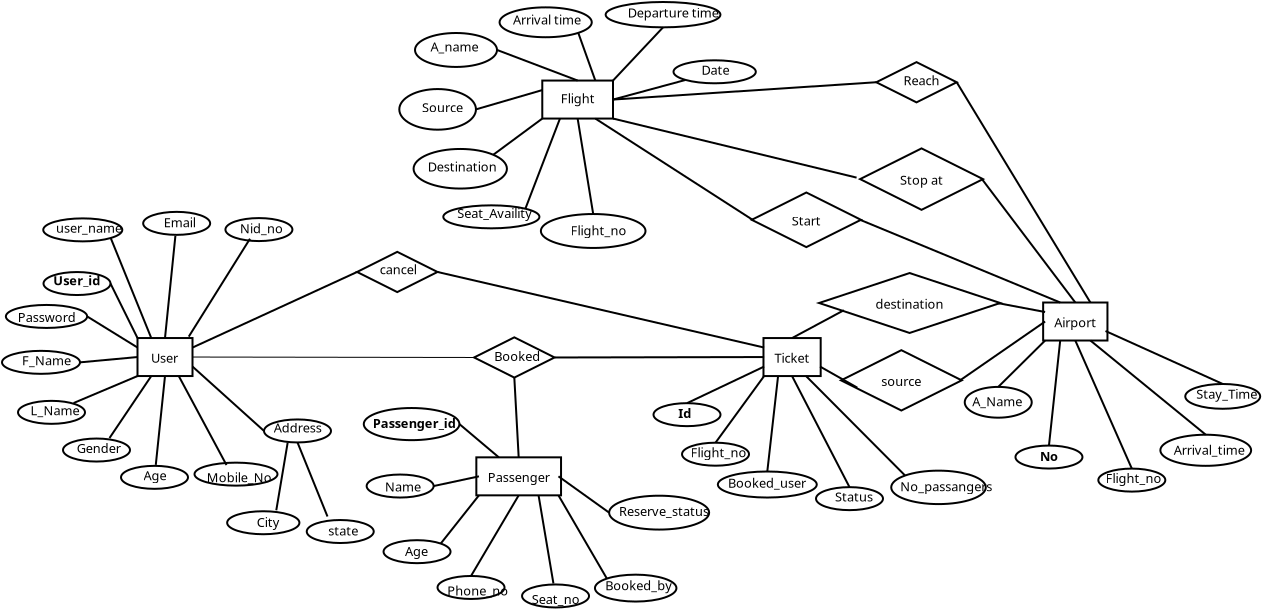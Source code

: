 <?xml version="1.0" encoding="UTF-8"?>
<dia:diagram xmlns:dia="http://www.lysator.liu.se/~alla/dia/">
  <dia:layer name="Background" visible="true" active="true">
    <dia:object type="Standard - Ellipse" version="0" id="O0">
      <dia:attribute name="obj_pos">
        <dia:point val="-46.771,27.908"/>
      </dia:attribute>
      <dia:attribute name="obj_bb">
        <dia:rectangle val="-46.821,27.858;-43.371,29.108"/>
      </dia:attribute>
      <dia:attribute name="elem_corner">
        <dia:point val="-46.771,27.908"/>
      </dia:attribute>
      <dia:attribute name="elem_width">
        <dia:real val="3.35"/>
      </dia:attribute>
      <dia:attribute name="elem_height">
        <dia:real val="1.15"/>
      </dia:attribute>
    </dia:object>
    <dia:object type="Flowchart - Box" version="0" id="O1">
      <dia:attribute name="obj_pos">
        <dia:point val="-42.071,31.208"/>
      </dia:attribute>
      <dia:attribute name="obj_bb">
        <dia:rectangle val="-42.121,31.158;-39.271,33.158"/>
      </dia:attribute>
      <dia:attribute name="elem_corner">
        <dia:point val="-42.071,31.208"/>
      </dia:attribute>
      <dia:attribute name="elem_width">
        <dia:real val="2.75"/>
      </dia:attribute>
      <dia:attribute name="elem_height">
        <dia:real val="1.9"/>
      </dia:attribute>
      <dia:attribute name="border_width">
        <dia:real val="0.1"/>
      </dia:attribute>
      <dia:attribute name="show_background">
        <dia:boolean val="true"/>
      </dia:attribute>
      <dia:attribute name="padding">
        <dia:real val="0.5"/>
      </dia:attribute>
      <dia:attribute name="text">
        <dia:composite type="text">
          <dia:attribute name="string">
            <dia:string>#User#</dia:string>
          </dia:attribute>
          <dia:attribute name="font">
            <dia:font family="sans" style="0" name="Helvetica"/>
          </dia:attribute>
          <dia:attribute name="height">
            <dia:real val="0.8"/>
          </dia:attribute>
          <dia:attribute name="pos">
            <dia:point val="-40.696,32.398"/>
          </dia:attribute>
          <dia:attribute name="color">
            <dia:color val="#000000"/>
          </dia:attribute>
          <dia:attribute name="alignment">
            <dia:enum val="1"/>
          </dia:attribute>
        </dia:composite>
      </dia:attribute>
    </dia:object>
    <dia:object type="Standard - Text" version="1" id="O2">
      <dia:attribute name="obj_pos">
        <dia:point val="-46.28,28.565"/>
      </dia:attribute>
      <dia:attribute name="obj_bb">
        <dia:rectangle val="-46.28,27.925;-43.818,28.698"/>
      </dia:attribute>
      <dia:attribute name="text">
        <dia:composite type="text">
          <dia:attribute name="string">
            <dia:string>#User_id#</dia:string>
          </dia:attribute>
          <dia:attribute name="font">
            <dia:font family="sans" style="80" name="Helvetica-Bold"/>
          </dia:attribute>
          <dia:attribute name="height">
            <dia:real val="0.8"/>
          </dia:attribute>
          <dia:attribute name="pos">
            <dia:point val="-46.28,28.565"/>
          </dia:attribute>
          <dia:attribute name="color">
            <dia:color val="#000000"/>
          </dia:attribute>
          <dia:attribute name="alignment">
            <dia:enum val="0"/>
          </dia:attribute>
        </dia:composite>
      </dia:attribute>
      <dia:attribute name="valign">
        <dia:enum val="3"/>
      </dia:attribute>
    </dia:object>
    <dia:object type="Standard - Line" version="0" id="O3">
      <dia:attribute name="obj_pos">
        <dia:point val="-43.421,28.483"/>
      </dia:attribute>
      <dia:attribute name="obj_bb">
        <dia:rectangle val="-43.488,28.416;-42.004,31.275"/>
      </dia:attribute>
      <dia:attribute name="conn_endpoints">
        <dia:point val="-43.421,28.483"/>
        <dia:point val="-42.071,31.208"/>
      </dia:attribute>
      <dia:attribute name="numcp">
        <dia:int val="1"/>
      </dia:attribute>
      <dia:connections>
        <dia:connection handle="0" to="O0" connection="4"/>
        <dia:connection handle="1" to="O1" connection="0"/>
      </dia:connections>
    </dia:object>
    <dia:object type="Standard - Ellipse" version="0" id="O4">
      <dia:attribute name="obj_pos">
        <dia:point val="-48.653,29.553"/>
      </dia:attribute>
      <dia:attribute name="obj_bb">
        <dia:rectangle val="-48.703,29.503;-44.538,30.753"/>
      </dia:attribute>
      <dia:attribute name="elem_corner">
        <dia:point val="-48.653,29.553"/>
      </dia:attribute>
      <dia:attribute name="elem_width">
        <dia:real val="4.065"/>
      </dia:attribute>
      <dia:attribute name="elem_height">
        <dia:real val="1.15"/>
      </dia:attribute>
    </dia:object>
    <dia:object type="Standard - Text" version="1" id="O5">
      <dia:attribute name="obj_pos">
        <dia:point val="-48.058,30.405"/>
      </dia:attribute>
      <dia:attribute name="obj_bb">
        <dia:rectangle val="-48.058,29.765;-45.393,30.538"/>
      </dia:attribute>
      <dia:attribute name="text">
        <dia:composite type="text">
          <dia:attribute name="string">
            <dia:string>#Password#</dia:string>
          </dia:attribute>
          <dia:attribute name="font">
            <dia:font family="sans" style="0" name="Helvetica"/>
          </dia:attribute>
          <dia:attribute name="height">
            <dia:real val="0.8"/>
          </dia:attribute>
          <dia:attribute name="pos">
            <dia:point val="-48.058,30.405"/>
          </dia:attribute>
          <dia:attribute name="color">
            <dia:color val="#000000"/>
          </dia:attribute>
          <dia:attribute name="alignment">
            <dia:enum val="0"/>
          </dia:attribute>
        </dia:composite>
      </dia:attribute>
      <dia:attribute name="valign">
        <dia:enum val="3"/>
      </dia:attribute>
    </dia:object>
    <dia:object type="Standard - Line" version="0" id="O6">
      <dia:attribute name="obj_pos">
        <dia:point val="-44.588,30.128"/>
      </dia:attribute>
      <dia:attribute name="obj_bb">
        <dia:rectangle val="-44.657,30.059;-42.002,31.752"/>
      </dia:attribute>
      <dia:attribute name="conn_endpoints">
        <dia:point val="-44.588,30.128"/>
        <dia:point val="-42.071,31.683"/>
      </dia:attribute>
      <dia:attribute name="numcp">
        <dia:int val="1"/>
      </dia:attribute>
      <dia:connections>
        <dia:connection handle="0" to="O4" connection="4"/>
        <dia:connection handle="1" to="O1" connection="5"/>
      </dia:connections>
    </dia:object>
    <dia:object type="Standard - Ellipse" version="0" id="O7">
      <dia:attribute name="obj_pos">
        <dia:point val="-48.846,31.848"/>
      </dia:attribute>
      <dia:attribute name="obj_bb">
        <dia:rectangle val="-48.896,31.798;-44.896,33.048"/>
      </dia:attribute>
      <dia:attribute name="elem_corner">
        <dia:point val="-48.846,31.848"/>
      </dia:attribute>
      <dia:attribute name="elem_width">
        <dia:real val="3.9"/>
      </dia:attribute>
      <dia:attribute name="elem_height">
        <dia:real val="1.15"/>
      </dia:attribute>
    </dia:object>
    <dia:object type="Standard - Text" version="1" id="O8">
      <dia:attribute name="obj_pos">
        <dia:point val="-47.846,32.573"/>
      </dia:attribute>
      <dia:attribute name="obj_bb">
        <dia:rectangle val="-47.846,31.933;-45.523,32.705"/>
      </dia:attribute>
      <dia:attribute name="text">
        <dia:composite type="text">
          <dia:attribute name="string">
            <dia:string>#F_Name#</dia:string>
          </dia:attribute>
          <dia:attribute name="font">
            <dia:font family="sans" style="0" name="Helvetica"/>
          </dia:attribute>
          <dia:attribute name="height">
            <dia:real val="0.8"/>
          </dia:attribute>
          <dia:attribute name="pos">
            <dia:point val="-47.846,32.573"/>
          </dia:attribute>
          <dia:attribute name="color">
            <dia:color val="#000000"/>
          </dia:attribute>
          <dia:attribute name="alignment">
            <dia:enum val="0"/>
          </dia:attribute>
        </dia:composite>
      </dia:attribute>
      <dia:attribute name="valign">
        <dia:enum val="3"/>
      </dia:attribute>
    </dia:object>
    <dia:object type="Standard - Line" version="0" id="O9">
      <dia:attribute name="obj_pos">
        <dia:point val="-44.946,32.423"/>
      </dia:attribute>
      <dia:attribute name="obj_bb">
        <dia:rectangle val="-45.0,32.103;-42.016,32.477"/>
      </dia:attribute>
      <dia:attribute name="conn_endpoints">
        <dia:point val="-44.946,32.423"/>
        <dia:point val="-42.071,32.158"/>
      </dia:attribute>
      <dia:attribute name="numcp">
        <dia:int val="1"/>
      </dia:attribute>
      <dia:connections>
        <dia:connection handle="0" to="O7" connection="4"/>
        <dia:connection handle="1" to="O1" connection="7"/>
      </dia:connections>
    </dia:object>
    <dia:object type="Standard - Ellipse" version="0" id="O10">
      <dia:attribute name="obj_pos">
        <dia:point val="-48.046,34.348"/>
      </dia:attribute>
      <dia:attribute name="obj_bb">
        <dia:rectangle val="-48.096,34.298;-44.646,35.548"/>
      </dia:attribute>
      <dia:attribute name="elem_corner">
        <dia:point val="-48.046,34.348"/>
      </dia:attribute>
      <dia:attribute name="elem_width">
        <dia:real val="3.35"/>
      </dia:attribute>
      <dia:attribute name="elem_height">
        <dia:real val="1.15"/>
      </dia:attribute>
    </dia:object>
    <dia:object type="Standard - Ellipse" version="0" id="O11">
      <dia:attribute name="obj_pos">
        <dia:point val="-45.796,36.233"/>
      </dia:attribute>
      <dia:attribute name="obj_bb">
        <dia:rectangle val="-45.846,36.183;-42.396,37.433"/>
      </dia:attribute>
      <dia:attribute name="elem_corner">
        <dia:point val="-45.796,36.233"/>
      </dia:attribute>
      <dia:attribute name="elem_width">
        <dia:real val="3.35"/>
      </dia:attribute>
      <dia:attribute name="elem_height">
        <dia:real val="1.15"/>
      </dia:attribute>
    </dia:object>
    <dia:object type="Standard - Ellipse" version="0" id="O12">
      <dia:attribute name="obj_pos">
        <dia:point val="-41.788,24.899"/>
      </dia:attribute>
      <dia:attribute name="obj_bb">
        <dia:rectangle val="-41.838,24.849;-38.388,26.099"/>
      </dia:attribute>
      <dia:attribute name="elem_corner">
        <dia:point val="-41.788,24.899"/>
      </dia:attribute>
      <dia:attribute name="elem_width">
        <dia:real val="3.35"/>
      </dia:attribute>
      <dia:attribute name="elem_height">
        <dia:real val="1.15"/>
      </dia:attribute>
    </dia:object>
    <dia:object type="Standard - Line" version="0" id="O13">
      <dia:attribute name="obj_pos">
        <dia:point val="-45.268,34.457"/>
      </dia:attribute>
      <dia:attribute name="obj_bb">
        <dia:rectangle val="-45.333,33.042;-42.005,34.523"/>
      </dia:attribute>
      <dia:attribute name="conn_endpoints">
        <dia:point val="-45.268,34.457"/>
        <dia:point val="-42.071,33.108"/>
      </dia:attribute>
      <dia:attribute name="numcp">
        <dia:int val="1"/>
      </dia:attribute>
      <dia:connections>
        <dia:connection handle="0" to="O10" connection="8"/>
        <dia:connection handle="1" to="O1" connection="11"/>
      </dia:connections>
    </dia:object>
    <dia:object type="Standard - Line" version="0" id="O14">
      <dia:attribute name="obj_pos">
        <dia:point val="-43.471,36.208"/>
      </dia:attribute>
      <dia:attribute name="obj_bb">
        <dia:rectangle val="-43.54,33.038;-41.314,36.277"/>
      </dia:attribute>
      <dia:attribute name="conn_endpoints">
        <dia:point val="-43.471,36.208"/>
        <dia:point val="-41.383,33.108"/>
      </dia:attribute>
      <dia:attribute name="numcp">
        <dia:int val="1"/>
      </dia:attribute>
      <dia:connections>
        <dia:connection handle="1" to="O1" connection="12"/>
      </dia:connections>
    </dia:object>
    <dia:object type="Standard - Line" version="0" id="O15">
      <dia:attribute name="obj_pos">
        <dia:point val="-40.176,26.099"/>
      </dia:attribute>
      <dia:attribute name="obj_bb">
        <dia:rectangle val="-40.751,26.044;-40.121,31.263"/>
      </dia:attribute>
      <dia:attribute name="conn_endpoints">
        <dia:point val="-40.176,26.099"/>
        <dia:point val="-40.696,31.208"/>
      </dia:attribute>
      <dia:attribute name="numcp">
        <dia:int val="1"/>
      </dia:attribute>
      <dia:connections>
        <dia:connection handle="0" to="O12" connection="8"/>
        <dia:connection handle="1" to="O1" connection="2"/>
      </dia:connections>
    </dia:object>
    <dia:object type="Standard - Text" version="1" id="O16">
      <dia:attribute name="obj_pos">
        <dia:point val="-47.425,35.07"/>
      </dia:attribute>
      <dia:attribute name="obj_bb">
        <dia:rectangle val="-47.425,34.43;-45.12,35.202"/>
      </dia:attribute>
      <dia:attribute name="text">
        <dia:composite type="text">
          <dia:attribute name="string">
            <dia:string>#L_Name#</dia:string>
          </dia:attribute>
          <dia:attribute name="font">
            <dia:font family="sans" style="0" name="Helvetica"/>
          </dia:attribute>
          <dia:attribute name="height">
            <dia:real val="0.8"/>
          </dia:attribute>
          <dia:attribute name="pos">
            <dia:point val="-47.425,35.07"/>
          </dia:attribute>
          <dia:attribute name="color">
            <dia:color val="#000000"/>
          </dia:attribute>
          <dia:attribute name="alignment">
            <dia:enum val="0"/>
          </dia:attribute>
        </dia:composite>
      </dia:attribute>
      <dia:attribute name="valign">
        <dia:enum val="3"/>
      </dia:attribute>
    </dia:object>
    <dia:object type="Standard - Text" version="1" id="O17">
      <dia:attribute name="obj_pos">
        <dia:point val="-45.111,36.955"/>
      </dia:attribute>
      <dia:attribute name="obj_bb">
        <dia:rectangle val="-45.111,36.315;-43.066,37.087"/>
      </dia:attribute>
      <dia:attribute name="text">
        <dia:composite type="text">
          <dia:attribute name="string">
            <dia:string>#Gender#</dia:string>
          </dia:attribute>
          <dia:attribute name="font">
            <dia:font family="sans" style="0" name="Helvetica"/>
          </dia:attribute>
          <dia:attribute name="height">
            <dia:real val="0.8"/>
          </dia:attribute>
          <dia:attribute name="pos">
            <dia:point val="-45.111,36.955"/>
          </dia:attribute>
          <dia:attribute name="color">
            <dia:color val="#000000"/>
          </dia:attribute>
          <dia:attribute name="alignment">
            <dia:enum val="0"/>
          </dia:attribute>
        </dia:composite>
      </dia:attribute>
      <dia:attribute name="valign">
        <dia:enum val="3"/>
      </dia:attribute>
    </dia:object>
    <dia:object type="Standard - Ellipse" version="0" id="O18">
      <dia:attribute name="obj_pos">
        <dia:point val="-42.896,37.598"/>
      </dia:attribute>
      <dia:attribute name="obj_bb">
        <dia:rectangle val="-42.946,37.548;-39.496,38.798"/>
      </dia:attribute>
      <dia:attribute name="elem_corner">
        <dia:point val="-42.896,37.598"/>
      </dia:attribute>
      <dia:attribute name="elem_width">
        <dia:real val="3.35"/>
      </dia:attribute>
      <dia:attribute name="elem_height">
        <dia:real val="1.15"/>
      </dia:attribute>
    </dia:object>
    <dia:object type="Standard - Text" version="1" id="O19">
      <dia:attribute name="obj_pos">
        <dia:point val="-41.771,38.323"/>
      </dia:attribute>
      <dia:attribute name="obj_bb">
        <dia:rectangle val="-41.771,37.683;-40.693,38.455"/>
      </dia:attribute>
      <dia:attribute name="text">
        <dia:composite type="text">
          <dia:attribute name="string">
            <dia:string>#Age#</dia:string>
          </dia:attribute>
          <dia:attribute name="font">
            <dia:font family="sans" style="0" name="Helvetica"/>
          </dia:attribute>
          <dia:attribute name="height">
            <dia:real val="0.8"/>
          </dia:attribute>
          <dia:attribute name="pos">
            <dia:point val="-41.771,38.323"/>
          </dia:attribute>
          <dia:attribute name="color">
            <dia:color val="#000000"/>
          </dia:attribute>
          <dia:attribute name="alignment">
            <dia:enum val="0"/>
          </dia:attribute>
        </dia:composite>
      </dia:attribute>
      <dia:attribute name="valign">
        <dia:enum val="3"/>
      </dia:attribute>
    </dia:object>
    <dia:object type="Standard - Line" version="0" id="O20">
      <dia:attribute name="obj_pos">
        <dia:point val="-40.696,33.108"/>
      </dia:attribute>
      <dia:attribute name="obj_bb">
        <dia:rectangle val="-41.211,33.053;-40.641,37.604"/>
      </dia:attribute>
      <dia:attribute name="conn_endpoints">
        <dia:point val="-40.696,33.108"/>
        <dia:point val="-41.156,37.549"/>
      </dia:attribute>
      <dia:attribute name="numcp">
        <dia:int val="1"/>
      </dia:attribute>
      <dia:connections>
        <dia:connection handle="0" to="O1" connection="13"/>
        <dia:connection handle="1" to="O18" connection="8"/>
      </dia:connections>
    </dia:object>
    <dia:object type="Standard - Text" version="1" id="O21">
      <dia:attribute name="obj_pos">
        <dia:point val="-40.763,25.674"/>
      </dia:attribute>
      <dia:attribute name="obj_bb">
        <dia:rectangle val="-40.763,25.034;-39.235,25.806"/>
      </dia:attribute>
      <dia:attribute name="text">
        <dia:composite type="text">
          <dia:attribute name="string">
            <dia:string>#Email#</dia:string>
          </dia:attribute>
          <dia:attribute name="font">
            <dia:font family="sans" style="0" name="Helvetica"/>
          </dia:attribute>
          <dia:attribute name="height">
            <dia:real val="0.8"/>
          </dia:attribute>
          <dia:attribute name="pos">
            <dia:point val="-40.763,25.674"/>
          </dia:attribute>
          <dia:attribute name="color">
            <dia:color val="#000000"/>
          </dia:attribute>
          <dia:attribute name="alignment">
            <dia:enum val="0"/>
          </dia:attribute>
        </dia:composite>
      </dia:attribute>
      <dia:attribute name="valign">
        <dia:enum val="3"/>
      </dia:attribute>
    </dia:object>
    <dia:object type="Standard - Ellipse" version="0" id="O22">
      <dia:attribute name="obj_pos">
        <dia:point val="-37.675,25.21"/>
      </dia:attribute>
      <dia:attribute name="obj_bb">
        <dia:rectangle val="-37.725,25.16;-34.275,26.41"/>
      </dia:attribute>
      <dia:attribute name="elem_corner">
        <dia:point val="-37.675,25.21"/>
      </dia:attribute>
      <dia:attribute name="elem_width">
        <dia:real val="3.35"/>
      </dia:attribute>
      <dia:attribute name="elem_height">
        <dia:real val="1.15"/>
      </dia:attribute>
    </dia:object>
    <dia:object type="Standard - Line" version="0" id="O23">
      <dia:attribute name="obj_pos">
        <dia:point val="-36.446,26.241"/>
      </dia:attribute>
      <dia:attribute name="obj_bb">
        <dia:rectangle val="-39.577,26.172;-36.377,31.206"/>
      </dia:attribute>
      <dia:attribute name="conn_endpoints">
        <dia:point val="-36.446,26.241"/>
        <dia:point val="-39.508,31.137"/>
      </dia:attribute>
      <dia:attribute name="numcp">
        <dia:int val="1"/>
      </dia:attribute>
    </dia:object>
    <dia:object type="Standard - Text" version="1" id="O24">
      <dia:attribute name="obj_pos">
        <dia:point val="-36.942,25.971"/>
      </dia:attribute>
      <dia:attribute name="obj_bb">
        <dia:rectangle val="-36.942,25.331;-34.957,26.103"/>
      </dia:attribute>
      <dia:attribute name="text">
        <dia:composite type="text">
          <dia:attribute name="string">
            <dia:string>#Nid_no#</dia:string>
          </dia:attribute>
          <dia:attribute name="font">
            <dia:font family="sans" style="0" name="Helvetica"/>
          </dia:attribute>
          <dia:attribute name="height">
            <dia:real val="0.8"/>
          </dia:attribute>
          <dia:attribute name="pos">
            <dia:point val="-36.942,25.971"/>
          </dia:attribute>
          <dia:attribute name="color">
            <dia:color val="#000000"/>
          </dia:attribute>
          <dia:attribute name="alignment">
            <dia:enum val="0"/>
          </dia:attribute>
        </dia:composite>
      </dia:attribute>
      <dia:attribute name="valign">
        <dia:enum val="3"/>
      </dia:attribute>
    </dia:object>
    <dia:object type="Standard - Ellipse" version="0" id="O25">
      <dia:attribute name="obj_pos">
        <dia:point val="-39.221,37.438"/>
      </dia:attribute>
      <dia:attribute name="obj_bb">
        <dia:rectangle val="-39.271,37.388;-35.021,38.638"/>
      </dia:attribute>
      <dia:attribute name="elem_corner">
        <dia:point val="-39.221,37.438"/>
      </dia:attribute>
      <dia:attribute name="elem_width">
        <dia:real val="4.15"/>
      </dia:attribute>
      <dia:attribute name="elem_height">
        <dia:real val="1.15"/>
      </dia:attribute>
    </dia:object>
    <dia:object type="Standard - Line" version="0" id="O26">
      <dia:attribute name="obj_pos">
        <dia:point val="-40.008,33.108"/>
      </dia:attribute>
      <dia:attribute name="obj_bb">
        <dia:rectangle val="-40.076,33.04;-37.553,37.626"/>
      </dia:attribute>
      <dia:attribute name="conn_endpoints">
        <dia:point val="-40.008,33.108"/>
        <dia:point val="-37.621,37.558"/>
      </dia:attribute>
      <dia:attribute name="numcp">
        <dia:int val="1"/>
      </dia:attribute>
      <dia:connections>
        <dia:connection handle="0" to="O1" connection="14"/>
      </dia:connections>
    </dia:object>
    <dia:object type="Standard - Text" version="1" id="O27">
      <dia:attribute name="obj_pos">
        <dia:point val="-38.613,38.419"/>
      </dia:attribute>
      <dia:attribute name="obj_bb">
        <dia:rectangle val="-38.613,37.779;-35.66,38.552"/>
      </dia:attribute>
      <dia:attribute name="text">
        <dia:composite type="text">
          <dia:attribute name="string">
            <dia:string>#Mobile_No#</dia:string>
          </dia:attribute>
          <dia:attribute name="font">
            <dia:font family="sans" style="0" name="Helvetica"/>
          </dia:attribute>
          <dia:attribute name="height">
            <dia:real val="0.8"/>
          </dia:attribute>
          <dia:attribute name="pos">
            <dia:point val="-38.613,38.419"/>
          </dia:attribute>
          <dia:attribute name="color">
            <dia:color val="#000000"/>
          </dia:attribute>
          <dia:attribute name="alignment">
            <dia:enum val="0"/>
          </dia:attribute>
        </dia:composite>
      </dia:attribute>
      <dia:attribute name="valign">
        <dia:enum val="3"/>
      </dia:attribute>
      <dia:connections>
        <dia:connection handle="0" to="O25" connection="5"/>
      </dia:connections>
    </dia:object>
    <dia:object type="Standard - Ellipse" version="0" id="O28">
      <dia:attribute name="obj_pos">
        <dia:point val="-35.746,35.278"/>
      </dia:attribute>
      <dia:attribute name="obj_bb">
        <dia:rectangle val="-35.796,35.228;-32.346,36.478"/>
      </dia:attribute>
      <dia:attribute name="elem_corner">
        <dia:point val="-35.746,35.278"/>
      </dia:attribute>
      <dia:attribute name="elem_width">
        <dia:real val="3.35"/>
      </dia:attribute>
      <dia:attribute name="elem_height">
        <dia:real val="1.15"/>
      </dia:attribute>
    </dia:object>
    <dia:object type="Standard - Line" version="0" id="O29">
      <dia:attribute name="obj_pos">
        <dia:point val="-39.321,32.633"/>
      </dia:attribute>
      <dia:attribute name="obj_bb">
        <dia:rectangle val="-39.391,32.562;-35.675,35.923"/>
      </dia:attribute>
      <dia:attribute name="conn_endpoints">
        <dia:point val="-39.321,32.633"/>
        <dia:point val="-35.746,35.853"/>
      </dia:attribute>
      <dia:attribute name="numcp">
        <dia:int val="1"/>
      </dia:attribute>
      <dia:connections>
        <dia:connection handle="0" to="O1" connection="10"/>
        <dia:connection handle="1" to="O28" connection="3"/>
      </dia:connections>
    </dia:object>
    <dia:object type="Standard - Text" version="1" id="O30">
      <dia:attribute name="obj_pos">
        <dia:point val="-35.255,35.935"/>
      </dia:attribute>
      <dia:attribute name="obj_bb">
        <dia:rectangle val="-35.255,35.295;-33.023,36.068"/>
      </dia:attribute>
      <dia:attribute name="text">
        <dia:composite type="text">
          <dia:attribute name="string">
            <dia:string>#Address#</dia:string>
          </dia:attribute>
          <dia:attribute name="font">
            <dia:font family="sans" style="0" name="Helvetica"/>
          </dia:attribute>
          <dia:attribute name="height">
            <dia:real val="0.8"/>
          </dia:attribute>
          <dia:attribute name="pos">
            <dia:point val="-35.255,35.935"/>
          </dia:attribute>
          <dia:attribute name="color">
            <dia:color val="#000000"/>
          </dia:attribute>
          <dia:attribute name="alignment">
            <dia:enum val="0"/>
          </dia:attribute>
        </dia:composite>
      </dia:attribute>
      <dia:attribute name="valign">
        <dia:enum val="3"/>
      </dia:attribute>
    </dia:object>
    <dia:object type="Standard - Ellipse" version="0" id="O31">
      <dia:attribute name="obj_pos">
        <dia:point val="-37.589,39.868"/>
      </dia:attribute>
      <dia:attribute name="obj_bb">
        <dia:rectangle val="-37.639,39.818;-33.925,41.068"/>
      </dia:attribute>
      <dia:attribute name="elem_corner">
        <dia:point val="-37.589,39.868"/>
      </dia:attribute>
      <dia:attribute name="elem_width">
        <dia:real val="3.614"/>
      </dia:attribute>
      <dia:attribute name="elem_height">
        <dia:real val="1.15"/>
      </dia:attribute>
    </dia:object>
    <dia:object type="Standard - Ellipse" version="0" id="O32">
      <dia:attribute name="obj_pos">
        <dia:point val="-33.609,40.307"/>
      </dia:attribute>
      <dia:attribute name="obj_bb">
        <dia:rectangle val="-33.659,40.257;-30.209,41.507"/>
      </dia:attribute>
      <dia:attribute name="elem_corner">
        <dia:point val="-33.609,40.307"/>
      </dia:attribute>
      <dia:attribute name="elem_width">
        <dia:real val="3.35"/>
      </dia:attribute>
      <dia:attribute name="elem_height">
        <dia:real val="1.15"/>
      </dia:attribute>
    </dia:object>
    <dia:object type="Standard - Line" version="0" id="O33">
      <dia:attribute name="obj_pos">
        <dia:point val="-34.561,36.428"/>
      </dia:attribute>
      <dia:attribute name="obj_bb">
        <dia:rectangle val="-35.19,36.37;-34.504,39.879"/>
      </dia:attribute>
      <dia:attribute name="conn_endpoints">
        <dia:point val="-34.561,36.428"/>
        <dia:point val="-35.132,39.821"/>
      </dia:attribute>
      <dia:attribute name="numcp">
        <dia:int val="1"/>
      </dia:attribute>
    </dia:object>
    <dia:object type="Standard - Line" version="0" id="O34">
      <dia:attribute name="obj_pos">
        <dia:point val="-34.071,36.428"/>
      </dia:attribute>
      <dia:attribute name="obj_bb">
        <dia:rectangle val="-34.136,36.363;-32.507,40.196"/>
      </dia:attribute>
      <dia:attribute name="conn_endpoints">
        <dia:point val="-34.071,36.428"/>
        <dia:point val="-32.572,40.131"/>
      </dia:attribute>
      <dia:attribute name="numcp">
        <dia:int val="1"/>
      </dia:attribute>
      <dia:connections>
        <dia:connection handle="0" to="O28" connection="6"/>
      </dia:connections>
    </dia:object>
    <dia:object type="Standard - Text" version="1" id="O35">
      <dia:attribute name="obj_pos">
        <dia:point val="-36.114,40.652"/>
      </dia:attribute>
      <dia:attribute name="obj_bb">
        <dia:rectangle val="-36.114,40.012;-35.046,40.784"/>
      </dia:attribute>
      <dia:attribute name="text">
        <dia:composite type="text">
          <dia:attribute name="string">
            <dia:string>#City#</dia:string>
          </dia:attribute>
          <dia:attribute name="font">
            <dia:font family="sans" style="0" name="Helvetica"/>
          </dia:attribute>
          <dia:attribute name="height">
            <dia:real val="0.8"/>
          </dia:attribute>
          <dia:attribute name="pos">
            <dia:point val="-36.114,40.652"/>
          </dia:attribute>
          <dia:attribute name="color">
            <dia:color val="#000000"/>
          </dia:attribute>
          <dia:attribute name="alignment">
            <dia:enum val="0"/>
          </dia:attribute>
        </dia:composite>
      </dia:attribute>
      <dia:attribute name="valign">
        <dia:enum val="3"/>
      </dia:attribute>
    </dia:object>
    <dia:object type="Standard - Text" version="1" id="O36">
      <dia:attribute name="obj_pos">
        <dia:point val="-32.534,41.082"/>
      </dia:attribute>
      <dia:attribute name="obj_bb">
        <dia:rectangle val="-32.534,40.442;-31.146,41.214"/>
      </dia:attribute>
      <dia:attribute name="text">
        <dia:composite type="text">
          <dia:attribute name="string">
            <dia:string>#state#</dia:string>
          </dia:attribute>
          <dia:attribute name="font">
            <dia:font family="sans" style="0" name="Helvetica"/>
          </dia:attribute>
          <dia:attribute name="height">
            <dia:real val="0.8"/>
          </dia:attribute>
          <dia:attribute name="pos">
            <dia:point val="-32.534,41.082"/>
          </dia:attribute>
          <dia:attribute name="color">
            <dia:color val="#000000"/>
          </dia:attribute>
          <dia:attribute name="alignment">
            <dia:enum val="0"/>
          </dia:attribute>
        </dia:composite>
      </dia:attribute>
      <dia:attribute name="valign">
        <dia:enum val="3"/>
      </dia:attribute>
    </dia:object>
    <dia:object type="Flowchart - Diamond" version="0" id="O37">
      <dia:attribute name="obj_pos">
        <dia:point val="-25.241,31.174"/>
      </dia:attribute>
      <dia:attribute name="obj_bb">
        <dia:rectangle val="-25.291,31.124;-21.169,33.235"/>
      </dia:attribute>
      <dia:attribute name="elem_corner">
        <dia:point val="-25.241,31.174"/>
      </dia:attribute>
      <dia:attribute name="elem_width">
        <dia:real val="4.021"/>
      </dia:attribute>
      <dia:attribute name="elem_height">
        <dia:real val="2.011"/>
      </dia:attribute>
      <dia:attribute name="show_background">
        <dia:boolean val="true"/>
      </dia:attribute>
      <dia:attribute name="padding">
        <dia:real val="0.354"/>
      </dia:attribute>
      <dia:attribute name="text">
        <dia:composite type="text">
          <dia:attribute name="string">
            <dia:string>##</dia:string>
          </dia:attribute>
          <dia:attribute name="font">
            <dia:font family="sans" style="0" name="Helvetica"/>
          </dia:attribute>
          <dia:attribute name="height">
            <dia:real val="0.8"/>
          </dia:attribute>
          <dia:attribute name="pos">
            <dia:point val="-23.23,32.42"/>
          </dia:attribute>
          <dia:attribute name="color">
            <dia:color val="#000000"/>
          </dia:attribute>
          <dia:attribute name="alignment">
            <dia:enum val="1"/>
          </dia:attribute>
        </dia:composite>
      </dia:attribute>
    </dia:object>
    <dia:object type="Standard - Text" version="1" id="O38">
      <dia:attribute name="obj_pos">
        <dia:point val="-24.235,32.358"/>
      </dia:attribute>
      <dia:attribute name="obj_bb">
        <dia:rectangle val="-24.235,31.718;-22.15,32.491"/>
      </dia:attribute>
      <dia:attribute name="text">
        <dia:composite type="text">
          <dia:attribute name="string">
            <dia:string>#Booked#</dia:string>
          </dia:attribute>
          <dia:attribute name="font">
            <dia:font family="sans" style="0" name="Helvetica"/>
          </dia:attribute>
          <dia:attribute name="height">
            <dia:real val="0.8"/>
          </dia:attribute>
          <dia:attribute name="pos">
            <dia:point val="-24.235,32.358"/>
          </dia:attribute>
          <dia:attribute name="color">
            <dia:color val="#000000"/>
          </dia:attribute>
          <dia:attribute name="alignment">
            <dia:enum val="0"/>
          </dia:attribute>
        </dia:composite>
      </dia:attribute>
      <dia:attribute name="valign">
        <dia:enum val="3"/>
      </dia:attribute>
    </dia:object>
    <dia:object type="Standard - Line" version="0" id="O39">
      <dia:attribute name="obj_pos">
        <dia:point val="-25.241,32.18"/>
      </dia:attribute>
      <dia:attribute name="obj_bb">
        <dia:rectangle val="-39.321,32.158;-25.241,32.18"/>
      </dia:attribute>
      <dia:attribute name="conn_endpoints">
        <dia:point val="-25.241,32.18"/>
        <dia:point val="-39.321,32.158"/>
      </dia:attribute>
      <dia:attribute name="numcp">
        <dia:int val="1"/>
      </dia:attribute>
      <dia:attribute name="line_width">
        <dia:real val="1.175e-038"/>
      </dia:attribute>
      <dia:connections>
        <dia:connection handle="0" to="O37" connection="12"/>
        <dia:connection handle="1" to="O1" connection="8"/>
      </dia:connections>
    </dia:object>
    <dia:object type="Flowchart - Box" version="0" id="O40">
      <dia:attribute name="obj_pos">
        <dia:point val="-24.999,37.173"/>
      </dia:attribute>
      <dia:attribute name="obj_bb">
        <dia:rectangle val="-25.049,37.123;-20.974,39.123"/>
      </dia:attribute>
      <dia:attribute name="elem_corner">
        <dia:point val="-24.999,37.173"/>
      </dia:attribute>
      <dia:attribute name="elem_width">
        <dia:real val="3.975"/>
      </dia:attribute>
      <dia:attribute name="elem_height">
        <dia:real val="1.9"/>
      </dia:attribute>
      <dia:attribute name="show_background">
        <dia:boolean val="true"/>
      </dia:attribute>
      <dia:attribute name="padding">
        <dia:real val="0.5"/>
      </dia:attribute>
      <dia:attribute name="text">
        <dia:composite type="text">
          <dia:attribute name="string">
            <dia:string>#Passenger#</dia:string>
          </dia:attribute>
          <dia:attribute name="font">
            <dia:font family="sans" style="0" name="Helvetica"/>
          </dia:attribute>
          <dia:attribute name="height">
            <dia:real val="0.8"/>
          </dia:attribute>
          <dia:attribute name="pos">
            <dia:point val="-23.012,38.363"/>
          </dia:attribute>
          <dia:attribute name="color">
            <dia:color val="#000000"/>
          </dia:attribute>
          <dia:attribute name="alignment">
            <dia:enum val="1"/>
          </dia:attribute>
        </dia:composite>
      </dia:attribute>
    </dia:object>
    <dia:object type="Standard - Line" version="0" id="O41">
      <dia:attribute name="obj_pos">
        <dia:point val="-23.23,33.185"/>
      </dia:attribute>
      <dia:attribute name="obj_bb">
        <dia:rectangle val="-23.283,33.132;-22.959,37.226"/>
      </dia:attribute>
      <dia:attribute name="conn_endpoints">
        <dia:point val="-23.23,33.185"/>
        <dia:point val="-23.012,37.173"/>
      </dia:attribute>
      <dia:attribute name="numcp">
        <dia:int val="1"/>
      </dia:attribute>
      <dia:connections>
        <dia:connection handle="0" to="O37" connection="8"/>
        <dia:connection handle="1" to="O40" connection="2"/>
      </dia:connections>
    </dia:object>
    <dia:object type="Standard - Ellipse" version="0" id="O42">
      <dia:attribute name="obj_pos">
        <dia:point val="-30.758,34.707"/>
      </dia:attribute>
      <dia:attribute name="obj_bb">
        <dia:rectangle val="-30.808,34.657;-25.925,36.364"/>
      </dia:attribute>
      <dia:attribute name="elem_corner">
        <dia:point val="-30.758,34.707"/>
      </dia:attribute>
      <dia:attribute name="elem_width">
        <dia:real val="4.783"/>
      </dia:attribute>
      <dia:attribute name="elem_height">
        <dia:real val="1.607"/>
      </dia:attribute>
    </dia:object>
    <dia:object type="Standard - Text" version="1" id="O43">
      <dia:attribute name="obj_pos">
        <dia:point val="-30.304,35.705"/>
      </dia:attribute>
      <dia:attribute name="obj_bb">
        <dia:rectangle val="-30.304,35.065;-25.989,35.838"/>
      </dia:attribute>
      <dia:attribute name="text">
        <dia:composite type="text">
          <dia:attribute name="string">
            <dia:string>#Passenger_id#</dia:string>
          </dia:attribute>
          <dia:attribute name="font">
            <dia:font family="sans" style="80" name="Helvetica-Bold"/>
          </dia:attribute>
          <dia:attribute name="height">
            <dia:real val="0.8"/>
          </dia:attribute>
          <dia:attribute name="pos">
            <dia:point val="-30.304,35.705"/>
          </dia:attribute>
          <dia:attribute name="color">
            <dia:color val="#000000"/>
          </dia:attribute>
          <dia:attribute name="alignment">
            <dia:enum val="0"/>
          </dia:attribute>
        </dia:composite>
      </dia:attribute>
      <dia:attribute name="valign">
        <dia:enum val="3"/>
      </dia:attribute>
    </dia:object>
    <dia:object type="Standard - Ellipse" version="0" id="O44">
      <dia:attribute name="obj_pos">
        <dia:point val="-30.614,38.033"/>
      </dia:attribute>
      <dia:attribute name="obj_bb">
        <dia:rectangle val="-30.664,37.983;-27.214,39.233"/>
      </dia:attribute>
      <dia:attribute name="elem_corner">
        <dia:point val="-30.614,38.033"/>
      </dia:attribute>
      <dia:attribute name="elem_width">
        <dia:real val="3.35"/>
      </dia:attribute>
      <dia:attribute name="elem_height">
        <dia:real val="1.15"/>
      </dia:attribute>
    </dia:object>
    <dia:object type="Standard - Ellipse" version="0" id="O45">
      <dia:attribute name="obj_pos">
        <dia:point val="-29.769,41.315"/>
      </dia:attribute>
      <dia:attribute name="obj_bb">
        <dia:rectangle val="-29.819,41.265;-26.369,42.515"/>
      </dia:attribute>
      <dia:attribute name="elem_corner">
        <dia:point val="-29.769,41.315"/>
      </dia:attribute>
      <dia:attribute name="elem_width">
        <dia:real val="3.35"/>
      </dia:attribute>
      <dia:attribute name="elem_height">
        <dia:real val="1.15"/>
      </dia:attribute>
    </dia:object>
    <dia:object type="Standard - Ellipse" version="0" id="O46">
      <dia:attribute name="obj_pos">
        <dia:point val="-27.07,43.104"/>
      </dia:attribute>
      <dia:attribute name="obj_bb">
        <dia:rectangle val="-27.12,43.054;-23.67,44.304"/>
      </dia:attribute>
      <dia:attribute name="elem_corner">
        <dia:point val="-27.07,43.104"/>
      </dia:attribute>
      <dia:attribute name="elem_width">
        <dia:real val="3.35"/>
      </dia:attribute>
      <dia:attribute name="elem_height">
        <dia:real val="1.15"/>
      </dia:attribute>
    </dia:object>
    <dia:object type="Standard - Ellipse" version="0" id="O47">
      <dia:attribute name="obj_pos">
        <dia:point val="-22.844,43.529"/>
      </dia:attribute>
      <dia:attribute name="obj_bb">
        <dia:rectangle val="-22.894,43.479;-19.444,44.729"/>
      </dia:attribute>
      <dia:attribute name="elem_corner">
        <dia:point val="-22.844,43.529"/>
      </dia:attribute>
      <dia:attribute name="elem_width">
        <dia:real val="3.35"/>
      </dia:attribute>
      <dia:attribute name="elem_height">
        <dia:real val="1.15"/>
      </dia:attribute>
    </dia:object>
    <dia:object type="Standard - Line" version="0" id="O48">
      <dia:attribute name="obj_pos">
        <dia:point val="-27.264,38.608"/>
      </dia:attribute>
      <dia:attribute name="obj_bb">
        <dia:rectangle val="-27.323,38.064;-24.94,38.667"/>
      </dia:attribute>
      <dia:attribute name="conn_endpoints">
        <dia:point val="-27.264,38.608"/>
        <dia:point val="-24.999,38.123"/>
      </dia:attribute>
      <dia:attribute name="numcp">
        <dia:int val="1"/>
      </dia:attribute>
      <dia:connections>
        <dia:connection handle="0" to="O44" connection="4"/>
        <dia:connection handle="1" to="O40" connection="7"/>
      </dia:connections>
    </dia:object>
    <dia:object type="Standard - Line" version="0" id="O49">
      <dia:attribute name="obj_pos">
        <dia:point val="-25.975,35.511"/>
      </dia:attribute>
      <dia:attribute name="obj_bb">
        <dia:rectangle val="-26.045,35.44;-23.935,37.243"/>
      </dia:attribute>
      <dia:attribute name="conn_endpoints">
        <dia:point val="-25.975,35.511"/>
        <dia:point val="-24.006,37.173"/>
      </dia:attribute>
      <dia:attribute name="numcp">
        <dia:int val="1"/>
      </dia:attribute>
      <dia:connections>
        <dia:connection handle="0" to="O42" connection="4"/>
        <dia:connection handle="1" to="O40" connection="1"/>
      </dia:connections>
    </dia:object>
    <dia:object type="Standard - Line" version="0" id="O50">
      <dia:attribute name="obj_pos">
        <dia:point val="-24.999,39.073"/>
      </dia:attribute>
      <dia:attribute name="obj_bb">
        <dia:rectangle val="-26.98,39.003;-24.929,41.554"/>
      </dia:attribute>
      <dia:attribute name="conn_endpoints">
        <dia:point val="-24.999,39.073"/>
        <dia:point val="-26.909,41.484"/>
      </dia:attribute>
      <dia:attribute name="numcp">
        <dia:int val="1"/>
      </dia:attribute>
      <dia:connections>
        <dia:connection handle="0" to="O40" connection="11"/>
        <dia:connection handle="1" to="O45" connection="2"/>
      </dia:connections>
    </dia:object>
    <dia:object type="Standard - Line" version="0" id="O51">
      <dia:attribute name="obj_pos">
        <dia:point val="-23.012,39.073"/>
      </dia:attribute>
      <dia:attribute name="obj_bb">
        <dia:rectangle val="-25.463,39.005;-22.943,43.172"/>
      </dia:attribute>
      <dia:attribute name="conn_endpoints">
        <dia:point val="-23.012,39.073"/>
        <dia:point val="-25.395,43.104"/>
      </dia:attribute>
      <dia:attribute name="numcp">
        <dia:int val="1"/>
      </dia:attribute>
      <dia:connections>
        <dia:connection handle="0" to="O40" connection="13"/>
        <dia:connection handle="1" to="O46" connection="1"/>
      </dia:connections>
    </dia:object>
    <dia:object type="Standard - Line" version="0" id="O52">
      <dia:attribute name="obj_pos">
        <dia:point val="-22.018,39.073"/>
      </dia:attribute>
      <dia:attribute name="obj_bb">
        <dia:rectangle val="-22.076,39.015;-21.216,43.54"/>
      </dia:attribute>
      <dia:attribute name="conn_endpoints">
        <dia:point val="-22.018,39.073"/>
        <dia:point val="-21.274,43.483"/>
      </dia:attribute>
      <dia:attribute name="numcp">
        <dia:int val="1"/>
      </dia:attribute>
      <dia:connections>
        <dia:connection handle="0" to="O40" connection="14"/>
        <dia:connection handle="1" to="O47" connection="8"/>
      </dia:connections>
    </dia:object>
    <dia:object type="Standard - Text" version="1" id="O53">
      <dia:attribute name="obj_pos">
        <dia:point val="-29.702,38.88"/>
      </dia:attribute>
      <dia:attribute name="obj_bb">
        <dia:rectangle val="-29.702,38.24;-28.065,39.013"/>
      </dia:attribute>
      <dia:attribute name="text">
        <dia:composite type="text">
          <dia:attribute name="string">
            <dia:string>#Name#</dia:string>
          </dia:attribute>
          <dia:attribute name="font">
            <dia:font family="sans" style="0" name="Helvetica"/>
          </dia:attribute>
          <dia:attribute name="height">
            <dia:real val="0.8"/>
          </dia:attribute>
          <dia:attribute name="pos">
            <dia:point val="-29.702,38.88"/>
          </dia:attribute>
          <dia:attribute name="color">
            <dia:color val="#000000"/>
          </dia:attribute>
          <dia:attribute name="alignment">
            <dia:enum val="0"/>
          </dia:attribute>
        </dia:composite>
      </dia:attribute>
      <dia:attribute name="valign">
        <dia:enum val="3"/>
      </dia:attribute>
    </dia:object>
    <dia:object type="Standard - Text" version="1" id="O54">
      <dia:attribute name="obj_pos">
        <dia:point val="-28.694,42.108"/>
      </dia:attribute>
      <dia:attribute name="obj_bb">
        <dia:rectangle val="-28.694,41.468;-27.616,42.241"/>
      </dia:attribute>
      <dia:attribute name="text">
        <dia:composite type="text">
          <dia:attribute name="string">
            <dia:string>#Age#</dia:string>
          </dia:attribute>
          <dia:attribute name="font">
            <dia:font family="sans" style="0" name="Helvetica"/>
          </dia:attribute>
          <dia:attribute name="height">
            <dia:real val="0.8"/>
          </dia:attribute>
          <dia:attribute name="pos">
            <dia:point val="-28.694,42.108"/>
          </dia:attribute>
          <dia:attribute name="color">
            <dia:color val="#000000"/>
          </dia:attribute>
          <dia:attribute name="alignment">
            <dia:enum val="0"/>
          </dia:attribute>
        </dia:composite>
      </dia:attribute>
      <dia:attribute name="valign">
        <dia:enum val="3"/>
      </dia:attribute>
    </dia:object>
    <dia:object type="Standard - Text" version="1" id="O55">
      <dia:attribute name="obj_pos">
        <dia:point val="-26.579,44.085"/>
      </dia:attribute>
      <dia:attribute name="obj_bb">
        <dia:rectangle val="-26.579,43.445;-23.772,44.218"/>
      </dia:attribute>
      <dia:attribute name="text">
        <dia:composite type="text">
          <dia:attribute name="string">
            <dia:string>#Phone_no#</dia:string>
          </dia:attribute>
          <dia:attribute name="font">
            <dia:font family="sans" style="0" name="Helvetica"/>
          </dia:attribute>
          <dia:attribute name="height">
            <dia:real val="0.8"/>
          </dia:attribute>
          <dia:attribute name="pos">
            <dia:point val="-26.579,44.085"/>
          </dia:attribute>
          <dia:attribute name="color">
            <dia:color val="#000000"/>
          </dia:attribute>
          <dia:attribute name="alignment">
            <dia:enum val="0"/>
          </dia:attribute>
        </dia:composite>
      </dia:attribute>
      <dia:attribute name="valign">
        <dia:enum val="3"/>
      </dia:attribute>
      <dia:connections>
        <dia:connection handle="0" to="O46" connection="5"/>
      </dia:connections>
    </dia:object>
    <dia:object type="Standard - Text" version="1" id="O56">
      <dia:attribute name="obj_pos">
        <dia:point val="-22.354,44.511"/>
      </dia:attribute>
      <dia:attribute name="obj_bb">
        <dia:rectangle val="-22.354,43.871;-20.053,44.643"/>
      </dia:attribute>
      <dia:attribute name="text">
        <dia:composite type="text">
          <dia:attribute name="string">
            <dia:string>#Seat_no#</dia:string>
          </dia:attribute>
          <dia:attribute name="font">
            <dia:font family="sans" style="0" name="Helvetica"/>
          </dia:attribute>
          <dia:attribute name="height">
            <dia:real val="0.8"/>
          </dia:attribute>
          <dia:attribute name="pos">
            <dia:point val="-22.354,44.511"/>
          </dia:attribute>
          <dia:attribute name="color">
            <dia:color val="#000000"/>
          </dia:attribute>
          <dia:attribute name="alignment">
            <dia:enum val="0"/>
          </dia:attribute>
        </dia:composite>
      </dia:attribute>
      <dia:attribute name="valign">
        <dia:enum val="3"/>
      </dia:attribute>
      <dia:connections>
        <dia:connection handle="0" to="O47" connection="5"/>
      </dia:connections>
    </dia:object>
    <dia:object type="Standard - Ellipse" version="0" id="O57">
      <dia:attribute name="obj_pos">
        <dia:point val="-19.199,43.039"/>
      </dia:attribute>
      <dia:attribute name="obj_bb">
        <dia:rectangle val="-19.249,42.989;-15.074,44.434"/>
      </dia:attribute>
      <dia:attribute name="elem_corner">
        <dia:point val="-19.199,43.039"/>
      </dia:attribute>
      <dia:attribute name="elem_width">
        <dia:real val="4.075"/>
      </dia:attribute>
      <dia:attribute name="elem_height">
        <dia:real val="1.345"/>
      </dia:attribute>
    </dia:object>
    <dia:object type="Standard - Ellipse" version="0" id="O58">
      <dia:attribute name="obj_pos">
        <dia:point val="-18.49,39.091"/>
      </dia:attribute>
      <dia:attribute name="obj_bb">
        <dia:rectangle val="-18.54,39.041;-13.438,40.836"/>
      </dia:attribute>
      <dia:attribute name="elem_corner">
        <dia:point val="-18.49,39.091"/>
      </dia:attribute>
      <dia:attribute name="elem_width">
        <dia:real val="5.001"/>
      </dia:attribute>
      <dia:attribute name="elem_height">
        <dia:real val="1.694"/>
      </dia:attribute>
    </dia:object>
    <dia:object type="Standard - Text" version="1" id="O59">
      <dia:attribute name="obj_pos">
        <dia:point val="-18.688,43.821"/>
      </dia:attribute>
      <dia:attribute name="obj_bb">
        <dia:rectangle val="-18.688,43.181;-15.578,43.953"/>
      </dia:attribute>
      <dia:attribute name="text">
        <dia:composite type="text">
          <dia:attribute name="string">
            <dia:string>#Booked_by#</dia:string>
          </dia:attribute>
          <dia:attribute name="font">
            <dia:font family="sans" style="0" name="Helvetica"/>
          </dia:attribute>
          <dia:attribute name="height">
            <dia:real val="0.8"/>
          </dia:attribute>
          <dia:attribute name="pos">
            <dia:point val="-18.688,43.821"/>
          </dia:attribute>
          <dia:attribute name="color">
            <dia:color val="#000000"/>
          </dia:attribute>
          <dia:attribute name="alignment">
            <dia:enum val="0"/>
          </dia:attribute>
        </dia:composite>
      </dia:attribute>
      <dia:attribute name="valign">
        <dia:enum val="3"/>
      </dia:attribute>
    </dia:object>
    <dia:object type="Standard - Line" version="0" id="O60">
      <dia:attribute name="obj_pos">
        <dia:point val="-21.024,39.073"/>
      </dia:attribute>
      <dia:attribute name="obj_bb">
        <dia:rectangle val="-21.093,39.005;-18.534,43.304"/>
      </dia:attribute>
      <dia:attribute name="conn_endpoints">
        <dia:point val="-21.024,39.073"/>
        <dia:point val="-18.602,43.236"/>
      </dia:attribute>
      <dia:attribute name="numcp">
        <dia:int val="1"/>
      </dia:attribute>
      <dia:connections>
        <dia:connection handle="0" to="O40" connection="15"/>
        <dia:connection handle="1" to="O57" connection="0"/>
      </dia:connections>
    </dia:object>
    <dia:object type="Standard - Text" version="1" id="O61">
      <dia:attribute name="obj_pos">
        <dia:point val="-17.999,40.102"/>
      </dia:attribute>
      <dia:attribute name="obj_bb">
        <dia:rectangle val="-17.999,39.462;-13.712,40.234"/>
      </dia:attribute>
      <dia:attribute name="text">
        <dia:composite type="text">
          <dia:attribute name="string">
            <dia:string>#Reserve_status#</dia:string>
          </dia:attribute>
          <dia:attribute name="font">
            <dia:font family="sans" style="0" name="Helvetica"/>
          </dia:attribute>
          <dia:attribute name="height">
            <dia:real val="0.8"/>
          </dia:attribute>
          <dia:attribute name="pos">
            <dia:point val="-17.999,40.102"/>
          </dia:attribute>
          <dia:attribute name="color">
            <dia:color val="#000000"/>
          </dia:attribute>
          <dia:attribute name="alignment">
            <dia:enum val="0"/>
          </dia:attribute>
        </dia:composite>
      </dia:attribute>
      <dia:attribute name="valign">
        <dia:enum val="3"/>
      </dia:attribute>
    </dia:object>
    <dia:object type="Standard - Line" version="0" id="O62">
      <dia:attribute name="obj_pos">
        <dia:point val="-21.024,38.123"/>
      </dia:attribute>
      <dia:attribute name="obj_bb">
        <dia:rectangle val="-21.094,38.053;-18.42,40.008"/>
      </dia:attribute>
      <dia:attribute name="conn_endpoints">
        <dia:point val="-21.024,38.123"/>
        <dia:point val="-18.49,39.938"/>
      </dia:attribute>
      <dia:attribute name="numcp">
        <dia:int val="1"/>
      </dia:attribute>
      <dia:connections>
        <dia:connection handle="0" to="O40" connection="8"/>
        <dia:connection handle="1" to="O58" connection="3"/>
      </dia:connections>
    </dia:object>
    <dia:object type="Flowchart - Diamond" version="0" id="O63">
      <dia:attribute name="obj_pos">
        <dia:point val="-31.094,26.899"/>
      </dia:attribute>
      <dia:attribute name="obj_bb">
        <dia:rectangle val="-31.144,26.849;-27.023,28.96"/>
      </dia:attribute>
      <dia:attribute name="elem_corner">
        <dia:point val="-31.094,26.899"/>
      </dia:attribute>
      <dia:attribute name="elem_width">
        <dia:real val="4.021"/>
      </dia:attribute>
      <dia:attribute name="elem_height">
        <dia:real val="2.011"/>
      </dia:attribute>
      <dia:attribute name="show_background">
        <dia:boolean val="true"/>
      </dia:attribute>
      <dia:attribute name="padding">
        <dia:real val="0.354"/>
      </dia:attribute>
      <dia:attribute name="text">
        <dia:composite type="text">
          <dia:attribute name="string">
            <dia:string>##</dia:string>
          </dia:attribute>
          <dia:attribute name="font">
            <dia:font family="sans" style="0" name="Helvetica"/>
          </dia:attribute>
          <dia:attribute name="height">
            <dia:real val="0.8"/>
          </dia:attribute>
          <dia:attribute name="pos">
            <dia:point val="-29.083,28.145"/>
          </dia:attribute>
          <dia:attribute name="color">
            <dia:color val="#000000"/>
          </dia:attribute>
          <dia:attribute name="alignment">
            <dia:enum val="1"/>
          </dia:attribute>
        </dia:composite>
      </dia:attribute>
    </dia:object>
    <dia:object type="Standard - Text" version="1" id="O64">
      <dia:attribute name="obj_pos">
        <dia:point val="-29.956,28.014"/>
      </dia:attribute>
      <dia:attribute name="obj_bb">
        <dia:rectangle val="-29.956,27.374;-28.188,28.146"/>
      </dia:attribute>
      <dia:attribute name="text">
        <dia:composite type="text">
          <dia:attribute name="string">
            <dia:string>#cancel#</dia:string>
          </dia:attribute>
          <dia:attribute name="font">
            <dia:font family="sans" style="0" name="Helvetica"/>
          </dia:attribute>
          <dia:attribute name="height">
            <dia:real val="0.8"/>
          </dia:attribute>
          <dia:attribute name="pos">
            <dia:point val="-29.956,28.014"/>
          </dia:attribute>
          <dia:attribute name="color">
            <dia:color val="#000000"/>
          </dia:attribute>
          <dia:attribute name="alignment">
            <dia:enum val="0"/>
          </dia:attribute>
        </dia:composite>
      </dia:attribute>
      <dia:attribute name="valign">
        <dia:enum val="3"/>
      </dia:attribute>
    </dia:object>
    <dia:object type="Standard - Line" version="0" id="O65">
      <dia:attribute name="obj_pos">
        <dia:point val="-39.321,31.683"/>
      </dia:attribute>
      <dia:attribute name="obj_bb">
        <dia:rectangle val="-39.387,27.838;-31.028,31.749"/>
      </dia:attribute>
      <dia:attribute name="conn_endpoints">
        <dia:point val="-39.321,31.683"/>
        <dia:point val="-31.094,27.905"/>
      </dia:attribute>
      <dia:attribute name="numcp">
        <dia:int val="1"/>
      </dia:attribute>
      <dia:connections>
        <dia:connection handle="0" to="O1" connection="6"/>
        <dia:connection handle="1" to="O63" connection="12"/>
      </dia:connections>
    </dia:object>
    <dia:object type="Flowchart - Box" version="0" id="O66">
      <dia:attribute name="obj_pos">
        <dia:point val="-10.741,31.209"/>
      </dia:attribute>
      <dia:attribute name="obj_bb">
        <dia:rectangle val="-10.791,31.159;-7.894,33.159"/>
      </dia:attribute>
      <dia:attribute name="elem_corner">
        <dia:point val="-10.741,31.209"/>
      </dia:attribute>
      <dia:attribute name="elem_width">
        <dia:real val="2.798"/>
      </dia:attribute>
      <dia:attribute name="elem_height">
        <dia:real val="1.9"/>
      </dia:attribute>
      <dia:attribute name="show_background">
        <dia:boolean val="true"/>
      </dia:attribute>
      <dia:attribute name="padding">
        <dia:real val="0.5"/>
      </dia:attribute>
      <dia:attribute name="text">
        <dia:composite type="text">
          <dia:attribute name="string">
            <dia:string>#Ticket#</dia:string>
          </dia:attribute>
          <dia:attribute name="font">
            <dia:font family="sans" style="0" name="Helvetica"/>
          </dia:attribute>
          <dia:attribute name="height">
            <dia:real val="0.8"/>
          </dia:attribute>
          <dia:attribute name="pos">
            <dia:point val="-9.343,32.399"/>
          </dia:attribute>
          <dia:attribute name="color">
            <dia:color val="#000000"/>
          </dia:attribute>
          <dia:attribute name="alignment">
            <dia:enum val="1"/>
          </dia:attribute>
        </dia:composite>
      </dia:attribute>
    </dia:object>
    <dia:object type="Standard - Line" version="0" id="O67">
      <dia:attribute name="obj_pos">
        <dia:point val="-21.219,32.18"/>
      </dia:attribute>
      <dia:attribute name="obj_bb">
        <dia:rectangle val="-21.269,32.109;-10.691,32.23"/>
      </dia:attribute>
      <dia:attribute name="conn_endpoints">
        <dia:point val="-21.219,32.18"/>
        <dia:point val="-10.741,32.159"/>
      </dia:attribute>
      <dia:attribute name="numcp">
        <dia:int val="1"/>
      </dia:attribute>
      <dia:connections>
        <dia:connection handle="0" to="O37" connection="4"/>
        <dia:connection handle="1" to="O66" connection="7"/>
      </dia:connections>
    </dia:object>
    <dia:object type="Standard - Line" version="0" id="O68">
      <dia:attribute name="obj_pos">
        <dia:point val="-27.073,27.905"/>
      </dia:attribute>
      <dia:attribute name="obj_bb">
        <dia:rectangle val="-27.133,27.845;-10.681,31.744"/>
      </dia:attribute>
      <dia:attribute name="conn_endpoints">
        <dia:point val="-27.073,27.905"/>
        <dia:point val="-10.741,31.684"/>
      </dia:attribute>
      <dia:attribute name="numcp">
        <dia:int val="1"/>
      </dia:attribute>
      <dia:connections>
        <dia:connection handle="0" to="O63" connection="4"/>
        <dia:connection handle="1" to="O66" connection="5"/>
      </dia:connections>
    </dia:object>
    <dia:object type="Standard - Ellipse" version="0" id="O69">
      <dia:attribute name="obj_pos">
        <dia:point val="-16.271,34.464"/>
      </dia:attribute>
      <dia:attribute name="obj_bb">
        <dia:rectangle val="-16.321,34.414;-12.871,35.664"/>
      </dia:attribute>
      <dia:attribute name="elem_corner">
        <dia:point val="-16.271,34.464"/>
      </dia:attribute>
      <dia:attribute name="elem_width">
        <dia:real val="3.35"/>
      </dia:attribute>
      <dia:attribute name="elem_height">
        <dia:real val="1.15"/>
      </dia:attribute>
    </dia:object>
    <dia:object type="Standard - Ellipse" version="0" id="O70">
      <dia:attribute name="obj_pos">
        <dia:point val="-14.845,36.441"/>
      </dia:attribute>
      <dia:attribute name="obj_bb">
        <dia:rectangle val="-14.896,36.391;-11.445,37.641"/>
      </dia:attribute>
      <dia:attribute name="elem_corner">
        <dia:point val="-14.845,36.441"/>
      </dia:attribute>
      <dia:attribute name="elem_width">
        <dia:real val="3.35"/>
      </dia:attribute>
      <dia:attribute name="elem_height">
        <dia:real val="1.15"/>
      </dia:attribute>
    </dia:object>
    <dia:object type="Standard - Ellipse" version="0" id="O71">
      <dia:attribute name="obj_pos">
        <dia:point val="-13.054,37.881"/>
      </dia:attribute>
      <dia:attribute name="obj_bb">
        <dia:rectangle val="-13.104,37.831;-8.057,39.233"/>
      </dia:attribute>
      <dia:attribute name="elem_corner">
        <dia:point val="-13.054,37.881"/>
      </dia:attribute>
      <dia:attribute name="elem_width">
        <dia:real val="4.947"/>
      </dia:attribute>
      <dia:attribute name="elem_height">
        <dia:real val="1.302"/>
      </dia:attribute>
    </dia:object>
    <dia:object type="Standard - Ellipse" version="0" id="O72">
      <dia:attribute name="obj_pos">
        <dia:point val="-8.146,38.663"/>
      </dia:attribute>
      <dia:attribute name="obj_bb">
        <dia:rectangle val="-8.196,38.613;-4.746,39.863"/>
      </dia:attribute>
      <dia:attribute name="elem_corner">
        <dia:point val="-8.146,38.663"/>
      </dia:attribute>
      <dia:attribute name="elem_width">
        <dia:real val="3.35"/>
      </dia:attribute>
      <dia:attribute name="elem_height">
        <dia:real val="1.15"/>
      </dia:attribute>
    </dia:object>
    <dia:object type="Standard - Text" version="1" id="O73">
      <dia:attribute name="obj_pos">
        <dia:point val="-15.032,35.203"/>
      </dia:attribute>
      <dia:attribute name="obj_bb">
        <dia:rectangle val="-15.032,34.563;-14.319,35.335"/>
      </dia:attribute>
      <dia:attribute name="text">
        <dia:composite type="text">
          <dia:attribute name="string">
            <dia:string>#Id#</dia:string>
          </dia:attribute>
          <dia:attribute name="font">
            <dia:font family="sans" style="80" name="Helvetica-Bold"/>
          </dia:attribute>
          <dia:attribute name="height">
            <dia:real val="0.8"/>
          </dia:attribute>
          <dia:attribute name="pos">
            <dia:point val="-15.032,35.203"/>
          </dia:attribute>
          <dia:attribute name="color">
            <dia:color val="#000000"/>
          </dia:attribute>
          <dia:attribute name="alignment">
            <dia:enum val="0"/>
          </dia:attribute>
        </dia:composite>
      </dia:attribute>
      <dia:attribute name="valign">
        <dia:enum val="3"/>
      </dia:attribute>
    </dia:object>
    <dia:object type="Standard - Text" version="1" id="O74">
      <dia:attribute name="obj_pos">
        <dia:point val="-14.42,37.164"/>
      </dia:attribute>
      <dia:attribute name="obj_bb">
        <dia:rectangle val="-14.42,36.524;-11.807,37.296"/>
      </dia:attribute>
      <dia:attribute name="text">
        <dia:composite type="text">
          <dia:attribute name="string">
            <dia:string>#Flight_no#</dia:string>
          </dia:attribute>
          <dia:attribute name="font">
            <dia:font family="sans" style="0" name="Helvetica"/>
          </dia:attribute>
          <dia:attribute name="height">
            <dia:real val="0.8"/>
          </dia:attribute>
          <dia:attribute name="pos">
            <dia:point val="-14.42,37.164"/>
          </dia:attribute>
          <dia:attribute name="color">
            <dia:color val="#000000"/>
          </dia:attribute>
          <dia:attribute name="alignment">
            <dia:enum val="0"/>
          </dia:attribute>
        </dia:composite>
      </dia:attribute>
      <dia:attribute name="valign">
        <dia:enum val="3"/>
      </dia:attribute>
    </dia:object>
    <dia:object type="Standard - Text" version="1" id="O75">
      <dia:attribute name="obj_pos">
        <dia:point val="-12.543,38.696"/>
      </dia:attribute>
      <dia:attribute name="obj_bb">
        <dia:rectangle val="-12.543,38.056;-8.899,38.828"/>
      </dia:attribute>
      <dia:attribute name="text">
        <dia:composite type="text">
          <dia:attribute name="string">
            <dia:string>#Booked_user#</dia:string>
          </dia:attribute>
          <dia:attribute name="font">
            <dia:font family="sans" style="0" name="Helvetica"/>
          </dia:attribute>
          <dia:attribute name="height">
            <dia:real val="0.8"/>
          </dia:attribute>
          <dia:attribute name="pos">
            <dia:point val="-12.543,38.696"/>
          </dia:attribute>
          <dia:attribute name="color">
            <dia:color val="#000000"/>
          </dia:attribute>
          <dia:attribute name="alignment">
            <dia:enum val="0"/>
          </dia:attribute>
        </dia:composite>
      </dia:attribute>
      <dia:attribute name="valign">
        <dia:enum val="3"/>
      </dia:attribute>
    </dia:object>
    <dia:object type="Standard - Line" version="0" id="O76">
      <dia:attribute name="obj_pos">
        <dia:point val="-10.741,32.634"/>
      </dia:attribute>
      <dia:attribute name="obj_bb">
        <dia:rectangle val="-14.662,32.567;-10.675,34.531"/>
      </dia:attribute>
      <dia:attribute name="conn_endpoints">
        <dia:point val="-10.741,32.634"/>
        <dia:point val="-14.596,34.464"/>
      </dia:attribute>
      <dia:attribute name="numcp">
        <dia:int val="1"/>
      </dia:attribute>
      <dia:connections>
        <dia:connection handle="0" to="O66" connection="9"/>
        <dia:connection handle="1" to="O69" connection="1"/>
      </dia:connections>
    </dia:object>
    <dia:object type="Standard - Line" version="0" id="O77">
      <dia:attribute name="obj_pos">
        <dia:point val="-10.741,33.109"/>
      </dia:attribute>
      <dia:attribute name="obj_bb">
        <dia:rectangle val="-13.24,33.039;-10.671,36.511"/>
      </dia:attribute>
      <dia:attribute name="conn_endpoints">
        <dia:point val="-10.741,33.109"/>
        <dia:point val="-13.171,36.441"/>
      </dia:attribute>
      <dia:attribute name="numcp">
        <dia:int val="1"/>
      </dia:attribute>
      <dia:connections>
        <dia:connection handle="0" to="O66" connection="11"/>
        <dia:connection handle="1" to="O70" connection="1"/>
      </dia:connections>
    </dia:object>
    <dia:object type="Standard - Line" version="0" id="O78">
      <dia:attribute name="obj_pos">
        <dia:point val="-10.042,33.109"/>
      </dia:attribute>
      <dia:attribute name="obj_bb">
        <dia:rectangle val="-10.636,33.053;-9.987,37.937"/>
      </dia:attribute>
      <dia:attribute name="conn_endpoints">
        <dia:point val="-10.042,33.109"/>
        <dia:point val="-10.581,37.881"/>
      </dia:attribute>
      <dia:attribute name="numcp">
        <dia:int val="1"/>
      </dia:attribute>
      <dia:connections>
        <dia:connection handle="0" to="O66" connection="12"/>
        <dia:connection handle="1" to="O71" connection="1"/>
      </dia:connections>
    </dia:object>
    <dia:object type="Standard - Text" version="1" id="O79">
      <dia:attribute name="obj_pos">
        <dia:point val="-7.202,39.385"/>
      </dia:attribute>
      <dia:attribute name="obj_bb">
        <dia:rectangle val="-7.202,38.745;-5.437,39.517"/>
      </dia:attribute>
      <dia:attribute name="text">
        <dia:composite type="text">
          <dia:attribute name="string">
            <dia:string>#Status#</dia:string>
          </dia:attribute>
          <dia:attribute name="font">
            <dia:font family="sans" style="0" name="Helvetica"/>
          </dia:attribute>
          <dia:attribute name="height">
            <dia:real val="0.8"/>
          </dia:attribute>
          <dia:attribute name="pos">
            <dia:point val="-7.202,39.385"/>
          </dia:attribute>
          <dia:attribute name="color">
            <dia:color val="#000000"/>
          </dia:attribute>
          <dia:attribute name="alignment">
            <dia:enum val="0"/>
          </dia:attribute>
        </dia:composite>
      </dia:attribute>
      <dia:attribute name="valign">
        <dia:enum val="3"/>
      </dia:attribute>
    </dia:object>
    <dia:object type="Standard - Line" version="0" id="O80">
      <dia:attribute name="obj_pos">
        <dia:point val="-9.343,33.109"/>
      </dia:attribute>
      <dia:attribute name="obj_bb">
        <dia:rectangle val="-9.41,33.041;-6.404,38.73"/>
      </dia:attribute>
      <dia:attribute name="conn_endpoints">
        <dia:point val="-9.343,33.109"/>
        <dia:point val="-6.471,38.663"/>
      </dia:attribute>
      <dia:attribute name="numcp">
        <dia:int val="1"/>
      </dia:attribute>
      <dia:connections>
        <dia:connection handle="0" to="O66" connection="13"/>
        <dia:connection handle="1" to="O72" connection="1"/>
      </dia:connections>
    </dia:object>
    <dia:object type="Standard - Ellipse" version="0" id="O81">
      <dia:attribute name="obj_pos">
        <dia:point val="-4.385,37.838"/>
      </dia:attribute>
      <dia:attribute name="obj_bb">
        <dia:rectangle val="-4.435,37.788;0.394,39.56"/>
      </dia:attribute>
      <dia:attribute name="elem_corner">
        <dia:point val="-4.385,37.838"/>
      </dia:attribute>
      <dia:attribute name="elem_width">
        <dia:real val="4.729"/>
      </dia:attribute>
      <dia:attribute name="elem_height">
        <dia:real val="1.673"/>
      </dia:attribute>
    </dia:object>
    <dia:object type="Standard - Text" version="1" id="O82">
      <dia:attribute name="obj_pos">
        <dia:point val="-32.923,1.655"/>
      </dia:attribute>
      <dia:attribute name="obj_bb">
        <dia:rectangle val="-32.923,1.015;-32.923,1.787"/>
      </dia:attribute>
      <dia:attribute name="text">
        <dia:composite type="text">
          <dia:attribute name="string">
            <dia:string>##</dia:string>
          </dia:attribute>
          <dia:attribute name="font">
            <dia:font family="sans" style="0" name="Helvetica"/>
          </dia:attribute>
          <dia:attribute name="height">
            <dia:real val="0.8"/>
          </dia:attribute>
          <dia:attribute name="pos">
            <dia:point val="-32.923,1.655"/>
          </dia:attribute>
          <dia:attribute name="color">
            <dia:color val="#000000"/>
          </dia:attribute>
          <dia:attribute name="alignment">
            <dia:enum val="0"/>
          </dia:attribute>
        </dia:composite>
      </dia:attribute>
      <dia:attribute name="valign">
        <dia:enum val="3"/>
      </dia:attribute>
    </dia:object>
    <dia:object type="Standard - Text" version="1" id="O83">
      <dia:attribute name="obj_pos">
        <dia:point val="-3.931,38.868"/>
      </dia:attribute>
      <dia:attribute name="obj_bb">
        <dia:rectangle val="-3.931,38.228;0.354,39.001"/>
      </dia:attribute>
      <dia:attribute name="text">
        <dia:composite type="text">
          <dia:attribute name="string">
            <dia:string>#No_passangers#</dia:string>
          </dia:attribute>
          <dia:attribute name="font">
            <dia:font family="sans" style="0" name="Helvetica"/>
          </dia:attribute>
          <dia:attribute name="height">
            <dia:real val="0.8"/>
          </dia:attribute>
          <dia:attribute name="pos">
            <dia:point val="-3.931,38.868"/>
          </dia:attribute>
          <dia:attribute name="color">
            <dia:color val="#000000"/>
          </dia:attribute>
          <dia:attribute name="alignment">
            <dia:enum val="0"/>
          </dia:attribute>
        </dia:composite>
      </dia:attribute>
      <dia:attribute name="valign">
        <dia:enum val="3"/>
      </dia:attribute>
    </dia:object>
    <dia:object type="Standard - Line" version="0" id="O84">
      <dia:attribute name="obj_pos">
        <dia:point val="-8.643,33.109"/>
      </dia:attribute>
      <dia:attribute name="obj_bb">
        <dia:rectangle val="-8.714,33.038;-3.621,38.153"/>
      </dia:attribute>
      <dia:attribute name="conn_endpoints">
        <dia:point val="-8.643,33.109"/>
        <dia:point val="-3.692,38.083"/>
      </dia:attribute>
      <dia:attribute name="numcp">
        <dia:int val="1"/>
      </dia:attribute>
      <dia:connections>
        <dia:connection handle="0" to="O66" connection="14"/>
        <dia:connection handle="1" to="O81" connection="0"/>
      </dia:connections>
    </dia:object>
    <dia:object type="Flowchart - Box" version="0" id="O85">
      <dia:attribute name="obj_pos">
        <dia:point val="3.309,29.432"/>
      </dia:attribute>
      <dia:attribute name="obj_bb">
        <dia:rectangle val="3.259,29.382;6.379,31.382"/>
      </dia:attribute>
      <dia:attribute name="elem_corner">
        <dia:point val="3.309,29.432"/>
      </dia:attribute>
      <dia:attribute name="elem_width">
        <dia:real val="3.02"/>
      </dia:attribute>
      <dia:attribute name="elem_height">
        <dia:real val="1.9"/>
      </dia:attribute>
      <dia:attribute name="show_background">
        <dia:boolean val="true"/>
      </dia:attribute>
      <dia:attribute name="padding">
        <dia:real val="0.5"/>
      </dia:attribute>
      <dia:attribute name="text">
        <dia:composite type="text">
          <dia:attribute name="string">
            <dia:string>#Airport#</dia:string>
          </dia:attribute>
          <dia:attribute name="font">
            <dia:font family="sans" style="0" name="Helvetica"/>
          </dia:attribute>
          <dia:attribute name="height">
            <dia:real val="0.8"/>
          </dia:attribute>
          <dia:attribute name="pos">
            <dia:point val="4.819,30.622"/>
          </dia:attribute>
          <dia:attribute name="color">
            <dia:color val="#000000"/>
          </dia:attribute>
          <dia:attribute name="alignment">
            <dia:enum val="1"/>
          </dia:attribute>
        </dia:composite>
      </dia:attribute>
    </dia:object>
    <dia:object type="Standard - Ellipse" version="0" id="O86">
      <dia:attribute name="obj_pos">
        <dia:point val="-0.709,33.651"/>
      </dia:attribute>
      <dia:attribute name="obj_bb">
        <dia:rectangle val="-0.759,33.601;2.691,35.24"/>
      </dia:attribute>
      <dia:attribute name="elem_corner">
        <dia:point val="-0.709,33.651"/>
      </dia:attribute>
      <dia:attribute name="elem_width">
        <dia:real val="3.35"/>
      </dia:attribute>
      <dia:attribute name="elem_height">
        <dia:real val="1.539"/>
      </dia:attribute>
    </dia:object>
    <dia:object type="Standard - Ellipse" version="0" id="O87">
      <dia:attribute name="obj_pos">
        <dia:point val="1.827,36.584"/>
      </dia:attribute>
      <dia:attribute name="obj_bb">
        <dia:rectangle val="1.777,36.534;5.227,37.784"/>
      </dia:attribute>
      <dia:attribute name="elem_corner">
        <dia:point val="1.827,36.584"/>
      </dia:attribute>
      <dia:attribute name="elem_width">
        <dia:real val="3.35"/>
      </dia:attribute>
      <dia:attribute name="elem_height">
        <dia:real val="1.15"/>
      </dia:attribute>
    </dia:object>
    <dia:object type="Standard - Ellipse" version="0" id="O88">
      <dia:attribute name="obj_pos">
        <dia:point val="5.97,37.736"/>
      </dia:attribute>
      <dia:attribute name="obj_bb">
        <dia:rectangle val="5.92,37.686;9.37,38.936"/>
      </dia:attribute>
      <dia:attribute name="elem_corner">
        <dia:point val="5.97,37.736"/>
      </dia:attribute>
      <dia:attribute name="elem_width">
        <dia:real val="3.35"/>
      </dia:attribute>
      <dia:attribute name="elem_height">
        <dia:real val="1.15"/>
      </dia:attribute>
    </dia:object>
    <dia:object type="Standard - Ellipse" version="0" id="O89">
      <dia:attribute name="obj_pos">
        <dia:point val="9.072,36.042"/>
      </dia:attribute>
      <dia:attribute name="obj_bb">
        <dia:rectangle val="9.022,35.992;13.661,37.648"/>
      </dia:attribute>
      <dia:attribute name="elem_corner">
        <dia:point val="9.072,36.042"/>
      </dia:attribute>
      <dia:attribute name="elem_width">
        <dia:real val="4.539"/>
      </dia:attribute>
      <dia:attribute name="elem_height">
        <dia:real val="1.556"/>
      </dia:attribute>
    </dia:object>
    <dia:object type="Standard - Ellipse" version="0" id="O90">
      <dia:attribute name="obj_pos">
        <dia:point val="10.317,33.505"/>
      </dia:attribute>
      <dia:attribute name="obj_bb">
        <dia:rectangle val="10.267,33.455;14.114,34.795"/>
      </dia:attribute>
      <dia:attribute name="elem_corner">
        <dia:point val="10.317,33.505"/>
      </dia:attribute>
      <dia:attribute name="elem_width">
        <dia:real val="3.747"/>
      </dia:attribute>
      <dia:attribute name="elem_height">
        <dia:real val="1.24"/>
      </dia:attribute>
    </dia:object>
    <dia:object type="Standard - Text" version="1" id="O91">
      <dia:attribute name="obj_pos">
        <dia:point val="-0.33,34.615"/>
      </dia:attribute>
      <dia:attribute name="obj_bb">
        <dia:rectangle val="-0.33,33.975;2.042,34.748"/>
      </dia:attribute>
      <dia:attribute name="text">
        <dia:composite type="text">
          <dia:attribute name="string">
            <dia:string>#A_Name#</dia:string>
          </dia:attribute>
          <dia:attribute name="font">
            <dia:font family="sans" style="0" name="Helvetica"/>
          </dia:attribute>
          <dia:attribute name="height">
            <dia:real val="0.8"/>
          </dia:attribute>
          <dia:attribute name="pos">
            <dia:point val="-0.33,34.615"/>
          </dia:attribute>
          <dia:attribute name="color">
            <dia:color val="#000000"/>
          </dia:attribute>
          <dia:attribute name="alignment">
            <dia:enum val="0"/>
          </dia:attribute>
        </dia:composite>
      </dia:attribute>
      <dia:attribute name="valign">
        <dia:enum val="3"/>
      </dia:attribute>
    </dia:object>
    <dia:object type="Standard - Text" version="1" id="O92">
      <dia:attribute name="obj_pos">
        <dia:point val="3.048,37.354"/>
      </dia:attribute>
      <dia:attribute name="obj_bb">
        <dia:rectangle val="3.048,36.714;3.936,37.486"/>
      </dia:attribute>
      <dia:attribute name="text">
        <dia:composite type="text">
          <dia:attribute name="string">
            <dia:string>#No#</dia:string>
          </dia:attribute>
          <dia:attribute name="font">
            <dia:font family="sans" style="80" name="Helvetica-Bold"/>
          </dia:attribute>
          <dia:attribute name="height">
            <dia:real val="0.8"/>
          </dia:attribute>
          <dia:attribute name="pos">
            <dia:point val="3.048,37.354"/>
          </dia:attribute>
          <dia:attribute name="color">
            <dia:color val="#000000"/>
          </dia:attribute>
          <dia:attribute name="alignment">
            <dia:enum val="0"/>
          </dia:attribute>
        </dia:composite>
      </dia:attribute>
      <dia:attribute name="valign">
        <dia:enum val="3"/>
      </dia:attribute>
    </dia:object>
    <dia:object type="Standard - Text" version="1" id="O93">
      <dia:attribute name="obj_pos">
        <dia:point val="6.331,38.458"/>
      </dia:attribute>
      <dia:attribute name="obj_bb">
        <dia:rectangle val="6.331,37.818;8.944,38.591"/>
      </dia:attribute>
      <dia:attribute name="text">
        <dia:composite type="text">
          <dia:attribute name="string">
            <dia:string>#Flight_no#</dia:string>
          </dia:attribute>
          <dia:attribute name="font">
            <dia:font family="sans" style="0" name="Helvetica"/>
          </dia:attribute>
          <dia:attribute name="height">
            <dia:real val="0.8"/>
          </dia:attribute>
          <dia:attribute name="pos">
            <dia:point val="6.331,38.458"/>
          </dia:attribute>
          <dia:attribute name="color">
            <dia:color val="#000000"/>
          </dia:attribute>
          <dia:attribute name="alignment">
            <dia:enum val="0"/>
          </dia:attribute>
        </dia:composite>
      </dia:attribute>
      <dia:attribute name="valign">
        <dia:enum val="3"/>
      </dia:attribute>
    </dia:object>
    <dia:object type="Standard - Text" version="1" id="O94">
      <dia:attribute name="obj_pos">
        <dia:point val="9.736,37.046"/>
      </dia:attribute>
      <dia:attribute name="obj_bb">
        <dia:rectangle val="9.736,36.406;13.119,37.178"/>
      </dia:attribute>
      <dia:attribute name="text">
        <dia:composite type="text">
          <dia:attribute name="string">
            <dia:string>#Arrival_time#</dia:string>
          </dia:attribute>
          <dia:attribute name="font">
            <dia:font family="sans" style="0" name="Helvetica"/>
          </dia:attribute>
          <dia:attribute name="height">
            <dia:real val="0.8"/>
          </dia:attribute>
          <dia:attribute name="pos">
            <dia:point val="9.736,37.046"/>
          </dia:attribute>
          <dia:attribute name="color">
            <dia:color val="#000000"/>
          </dia:attribute>
          <dia:attribute name="alignment">
            <dia:enum val="0"/>
          </dia:attribute>
        </dia:composite>
      </dia:attribute>
      <dia:attribute name="valign">
        <dia:enum val="3"/>
      </dia:attribute>
    </dia:object>
    <dia:object type="Standard - Text" version="1" id="O95">
      <dia:attribute name="obj_pos">
        <dia:point val="10.866,34.239"/>
      </dia:attribute>
      <dia:attribute name="obj_bb">
        <dia:rectangle val="10.866,33.599;13.841,34.371"/>
      </dia:attribute>
      <dia:attribute name="text">
        <dia:composite type="text">
          <dia:attribute name="string">
            <dia:string>#Stay_Time#</dia:string>
          </dia:attribute>
          <dia:attribute name="font">
            <dia:font family="sans" style="0" name="Helvetica"/>
          </dia:attribute>
          <dia:attribute name="height">
            <dia:real val="0.8"/>
          </dia:attribute>
          <dia:attribute name="pos">
            <dia:point val="10.866,34.239"/>
          </dia:attribute>
          <dia:attribute name="color">
            <dia:color val="#000000"/>
          </dia:attribute>
          <dia:attribute name="alignment">
            <dia:enum val="0"/>
          </dia:attribute>
        </dia:composite>
      </dia:attribute>
      <dia:attribute name="valign">
        <dia:enum val="3"/>
      </dia:attribute>
    </dia:object>
    <dia:object type="Standard - Line" version="0" id="O96">
      <dia:attribute name="obj_pos">
        <dia:point val="3.309,31.332"/>
      </dia:attribute>
      <dia:attribute name="obj_bb">
        <dia:rectangle val="0.896,31.261;3.38,33.722"/>
      </dia:attribute>
      <dia:attribute name="conn_endpoints">
        <dia:point val="3.309,31.332"/>
        <dia:point val="0.966,33.651"/>
      </dia:attribute>
      <dia:attribute name="numcp">
        <dia:int val="1"/>
      </dia:attribute>
      <dia:connections>
        <dia:connection handle="0" to="O85" connection="11"/>
        <dia:connection handle="1" to="O86" connection="1"/>
      </dia:connections>
    </dia:object>
    <dia:object type="Standard - Line" version="0" id="O97">
      <dia:attribute name="obj_pos">
        <dia:point val="4.064,31.332"/>
      </dia:attribute>
      <dia:attribute name="obj_bb">
        <dia:rectangle val="3.447,31.277;4.12,36.639"/>
      </dia:attribute>
      <dia:attribute name="conn_endpoints">
        <dia:point val="4.064,31.332"/>
        <dia:point val="3.502,36.584"/>
      </dia:attribute>
      <dia:attribute name="numcp">
        <dia:int val="1"/>
      </dia:attribute>
      <dia:connections>
        <dia:connection handle="0" to="O85" connection="12"/>
        <dia:connection handle="1" to="O87" connection="1"/>
      </dia:connections>
    </dia:object>
    <dia:object type="Standard - Line" version="0" id="O98">
      <dia:attribute name="obj_pos">
        <dia:point val="4.819,31.332"/>
      </dia:attribute>
      <dia:attribute name="obj_bb">
        <dia:rectangle val="4.754,31.266;7.711,37.802"/>
      </dia:attribute>
      <dia:attribute name="conn_endpoints">
        <dia:point val="4.819,31.332"/>
        <dia:point val="7.645,37.736"/>
      </dia:attribute>
      <dia:attribute name="numcp">
        <dia:int val="1"/>
      </dia:attribute>
      <dia:connections>
        <dia:connection handle="0" to="O85" connection="13"/>
        <dia:connection handle="1" to="O88" connection="1"/>
      </dia:connections>
    </dia:object>
    <dia:object type="Standard - Line" version="0" id="O99">
      <dia:attribute name="obj_pos">
        <dia:point val="5.574,31.332"/>
      </dia:attribute>
      <dia:attribute name="obj_bb">
        <dia:rectangle val="5.504,31.261;11.412,36.112"/>
      </dia:attribute>
      <dia:attribute name="conn_endpoints">
        <dia:point val="5.574,31.332"/>
        <dia:point val="11.341,36.042"/>
      </dia:attribute>
      <dia:attribute name="numcp">
        <dia:int val="1"/>
      </dia:attribute>
      <dia:connections>
        <dia:connection handle="0" to="O85" connection="14"/>
        <dia:connection handle="1" to="O89" connection="1"/>
      </dia:connections>
    </dia:object>
    <dia:object type="Standard - Line" version="0" id="O100">
      <dia:attribute name="obj_pos">
        <dia:point val="6.329,30.857"/>
      </dia:attribute>
      <dia:attribute name="obj_bb">
        <dia:rectangle val="6.263,30.79;12.257,33.571"/>
      </dia:attribute>
      <dia:attribute name="conn_endpoints">
        <dia:point val="6.329,30.857"/>
        <dia:point val="12.191,33.505"/>
      </dia:attribute>
      <dia:attribute name="numcp">
        <dia:int val="1"/>
      </dia:attribute>
      <dia:connections>
        <dia:connection handle="0" to="O85" connection="10"/>
        <dia:connection handle="1" to="O90" connection="1"/>
      </dia:connections>
    </dia:object>
    <dia:object type="Flowchart - Diamond" version="0" id="O101">
      <dia:attribute name="obj_pos">
        <dia:point val="-6.816,31.855"/>
      </dia:attribute>
      <dia:attribute name="obj_bb">
        <dia:rectangle val="-6.865,31.805;-0.892,34.842"/>
      </dia:attribute>
      <dia:attribute name="elem_corner">
        <dia:point val="-6.816,31.855"/>
      </dia:attribute>
      <dia:attribute name="elem_width">
        <dia:real val="5.874"/>
      </dia:attribute>
      <dia:attribute name="elem_height">
        <dia:real val="2.937"/>
      </dia:attribute>
      <dia:attribute name="show_background">
        <dia:boolean val="true"/>
      </dia:attribute>
      <dia:attribute name="padding">
        <dia:real val="0.354"/>
      </dia:attribute>
      <dia:attribute name="text">
        <dia:composite type="text">
          <dia:attribute name="string">
            <dia:string>#source#</dia:string>
          </dia:attribute>
          <dia:attribute name="font">
            <dia:font family="sans" style="0" name="Helvetica"/>
          </dia:attribute>
          <dia:attribute name="height">
            <dia:real val="0.8"/>
          </dia:attribute>
          <dia:attribute name="pos">
            <dia:point val="-3.879,33.563"/>
          </dia:attribute>
          <dia:attribute name="color">
            <dia:color val="#000000"/>
          </dia:attribute>
          <dia:attribute name="alignment">
            <dia:enum val="1"/>
          </dia:attribute>
        </dia:composite>
      </dia:attribute>
    </dia:object>
    <dia:object type="Flowchart - Diamond" version="0" id="O102">
      <dia:attribute name="obj_pos">
        <dia:point val="-7.849,28.006"/>
      </dia:attribute>
      <dia:attribute name="obj_bb">
        <dia:rectangle val="-7.899,27.956;0.966,30.955"/>
      </dia:attribute>
      <dia:attribute name="elem_corner">
        <dia:point val="-7.849,28.006"/>
      </dia:attribute>
      <dia:attribute name="elem_width">
        <dia:real val="8.764"/>
      </dia:attribute>
      <dia:attribute name="elem_height">
        <dia:real val="2.9"/>
      </dia:attribute>
      <dia:attribute name="show_background">
        <dia:boolean val="true"/>
      </dia:attribute>
      <dia:attribute name="padding">
        <dia:real val="0.354"/>
      </dia:attribute>
      <dia:attribute name="text">
        <dia:composite type="text">
          <dia:attribute name="string">
            <dia:string>#destination#</dia:string>
          </dia:attribute>
          <dia:attribute name="font">
            <dia:font family="sans" style="0" name="Helvetica"/>
          </dia:attribute>
          <dia:attribute name="height">
            <dia:real val="0.8"/>
          </dia:attribute>
          <dia:attribute name="pos">
            <dia:point val="-3.467,29.695"/>
          </dia:attribute>
          <dia:attribute name="color">
            <dia:color val="#000000"/>
          </dia:attribute>
          <dia:attribute name="alignment">
            <dia:enum val="1"/>
          </dia:attribute>
        </dia:composite>
      </dia:attribute>
    </dia:object>
    <dia:object type="Standard - Line" version="0" id="O103">
      <dia:attribute name="obj_pos">
        <dia:point val="-7.944,32.634"/>
      </dia:attribute>
      <dia:attribute name="obj_bb">
        <dia:rectangle val="-8.012,32.566;-6.013,33.758"/>
      </dia:attribute>
      <dia:attribute name="conn_endpoints">
        <dia:point val="-7.944,32.634"/>
        <dia:point val="-6.081,33.69"/>
      </dia:attribute>
      <dia:attribute name="numcp">
        <dia:int val="1"/>
      </dia:attribute>
      <dia:connections>
        <dia:connection handle="0" to="O66" connection="10"/>
        <dia:connection handle="1" to="O101" connection="11"/>
      </dia:connections>
    </dia:object>
    <dia:object type="Standard - Line" version="0" id="O104">
      <dia:attribute name="obj_pos">
        <dia:point val="-0.942,33.323"/>
      </dia:attribute>
      <dia:attribute name="obj_bb">
        <dia:rectangle val="-1.011,30.312;3.379,33.393"/>
      </dia:attribute>
      <dia:attribute name="conn_endpoints">
        <dia:point val="-0.942,33.323"/>
        <dia:point val="3.309,30.382"/>
      </dia:attribute>
      <dia:attribute name="numcp">
        <dia:int val="1"/>
      </dia:attribute>
      <dia:connections>
        <dia:connection handle="0" to="O101" connection="4"/>
        <dia:connection handle="1" to="O85" connection="7"/>
      </dia:connections>
    </dia:object>
    <dia:object type="Standard - Line" version="0" id="O105">
      <dia:attribute name="obj_pos">
        <dia:point val="-9.343,31.209"/>
      </dia:attribute>
      <dia:attribute name="obj_bb">
        <dia:rectangle val="-9.41,29.75;-6.686,31.276"/>
      </dia:attribute>
      <dia:attribute name="conn_endpoints">
        <dia:point val="-9.343,31.209"/>
        <dia:point val="-6.753,29.818"/>
      </dia:attribute>
      <dia:attribute name="numcp">
        <dia:int val="1"/>
      </dia:attribute>
      <dia:connections>
        <dia:connection handle="0" to="O66" connection="2"/>
        <dia:connection handle="1" to="O102" connection="11"/>
      </dia:connections>
    </dia:object>
    <dia:object type="Standard - Line" version="0" id="O106">
      <dia:attribute name="obj_pos">
        <dia:point val="0.916,29.456"/>
      </dia:attribute>
      <dia:attribute name="obj_bb">
        <dia:rectangle val="0.857,29.397;3.368,29.965"/>
      </dia:attribute>
      <dia:attribute name="conn_endpoints">
        <dia:point val="0.916,29.456"/>
        <dia:point val="3.309,29.907"/>
      </dia:attribute>
      <dia:attribute name="numcp">
        <dia:int val="1"/>
      </dia:attribute>
      <dia:connections>
        <dia:connection handle="0" to="O102" connection="4"/>
        <dia:connection handle="1" to="O85" connection="5"/>
      </dia:connections>
    </dia:object>
    <dia:object type="Flowchart - Box" version="0" id="O107">
      <dia:attribute name="obj_pos">
        <dia:point val="-21.832,18.334"/>
      </dia:attribute>
      <dia:attribute name="obj_bb">
        <dia:rectangle val="-21.882,18.284;-18.246,20.284"/>
      </dia:attribute>
      <dia:attribute name="elem_corner">
        <dia:point val="-21.832,18.334"/>
      </dia:attribute>
      <dia:attribute name="elem_width">
        <dia:real val="3.536"/>
      </dia:attribute>
      <dia:attribute name="elem_height">
        <dia:real val="1.9"/>
      </dia:attribute>
      <dia:attribute name="show_background">
        <dia:boolean val="true"/>
      </dia:attribute>
      <dia:attribute name="padding">
        <dia:real val="0.5"/>
      </dia:attribute>
      <dia:attribute name="text">
        <dia:composite type="text">
          <dia:attribute name="string">
            <dia:string>##</dia:string>
          </dia:attribute>
          <dia:attribute name="font">
            <dia:font family="sans" style="0" name="Helvetica"/>
          </dia:attribute>
          <dia:attribute name="height">
            <dia:real val="0.8"/>
          </dia:attribute>
          <dia:attribute name="pos">
            <dia:point val="-20.064,19.524"/>
          </dia:attribute>
          <dia:attribute name="color">
            <dia:color val="#000000"/>
          </dia:attribute>
          <dia:attribute name="alignment">
            <dia:enum val="1"/>
          </dia:attribute>
        </dia:composite>
      </dia:attribute>
    </dia:object>
    <dia:object type="Standard - Text" version="1" id="O108">
      <dia:attribute name="obj_pos">
        <dia:point val="-20.913,18.665"/>
      </dia:attribute>
      <dia:attribute name="obj_bb">
        <dia:rectangle val="-20.913,18.025;-19.355,20.398"/>
      </dia:attribute>
      <dia:attribute name="text">
        <dia:composite type="text">
          <dia:attribute name="string">
            <dia:string>#
Flight
#</dia:string>
          </dia:attribute>
          <dia:attribute name="font">
            <dia:font family="sans" style="0" name="Helvetica"/>
          </dia:attribute>
          <dia:attribute name="height">
            <dia:real val="0.8"/>
          </dia:attribute>
          <dia:attribute name="pos">
            <dia:point val="-20.913,18.665"/>
          </dia:attribute>
          <dia:attribute name="color">
            <dia:color val="#000000"/>
          </dia:attribute>
          <dia:attribute name="alignment">
            <dia:enum val="0"/>
          </dia:attribute>
        </dia:composite>
      </dia:attribute>
      <dia:attribute name="valign">
        <dia:enum val="3"/>
      </dia:attribute>
    </dia:object>
    <dia:object type="Standard - Ellipse" version="0" id="O109">
      <dia:attribute name="obj_pos">
        <dia:point val="-28.196,15.956"/>
      </dia:attribute>
      <dia:attribute name="obj_bb">
        <dia:rectangle val="-28.246,15.906;-24.045,17.703"/>
      </dia:attribute>
      <dia:attribute name="elem_corner">
        <dia:point val="-28.196,15.956"/>
      </dia:attribute>
      <dia:attribute name="elem_width">
        <dia:real val="4.101"/>
      </dia:attribute>
      <dia:attribute name="elem_height">
        <dia:real val="1.697"/>
      </dia:attribute>
    </dia:object>
    <dia:object type="Standard - Ellipse" version="0" id="O110">
      <dia:attribute name="obj_pos">
        <dia:point val="-28.981,18.759"/>
      </dia:attribute>
      <dia:attribute name="obj_bb">
        <dia:rectangle val="-29.031,18.709;-25.098,20.84"/>
      </dia:attribute>
      <dia:attribute name="elem_corner">
        <dia:point val="-28.981,18.759"/>
      </dia:attribute>
      <dia:attribute name="elem_width">
        <dia:real val="3.833"/>
      </dia:attribute>
      <dia:attribute name="elem_height">
        <dia:real val="2.031"/>
      </dia:attribute>
    </dia:object>
    <dia:object type="Standard - Ellipse" version="0" id="O111">
      <dia:attribute name="obj_pos">
        <dia:point val="-23.968,14.674"/>
      </dia:attribute>
      <dia:attribute name="obj_bb">
        <dia:rectangle val="-24.018,14.624;-19.307,16.218"/>
      </dia:attribute>
      <dia:attribute name="elem_corner">
        <dia:point val="-23.968,14.674"/>
      </dia:attribute>
      <dia:attribute name="elem_width">
        <dia:real val="4.611"/>
      </dia:attribute>
      <dia:attribute name="elem_height">
        <dia:real val="1.494"/>
      </dia:attribute>
    </dia:object>
    <dia:object type="Standard - Ellipse" version="0" id="O112">
      <dia:attribute name="obj_pos">
        <dia:point val="-28.267,21.754"/>
      </dia:attribute>
      <dia:attribute name="obj_bb">
        <dia:rectangle val="-28.317,21.704;-23.55,23.784"/>
      </dia:attribute>
      <dia:attribute name="elem_corner">
        <dia:point val="-28.267,21.754"/>
      </dia:attribute>
      <dia:attribute name="elem_width">
        <dia:real val="4.667"/>
      </dia:attribute>
      <dia:attribute name="elem_height">
        <dia:real val="1.98"/>
      </dia:attribute>
    </dia:object>
    <dia:object type="Standard - Ellipse" version="0" id="O113">
      <dia:attribute name="obj_pos">
        <dia:point val="-18.665,14.406"/>
      </dia:attribute>
      <dia:attribute name="obj_bb">
        <dia:rectangle val="-18.715,14.356;-12.872,15.723"/>
      </dia:attribute>
      <dia:attribute name="elem_corner">
        <dia:point val="-18.665,14.406"/>
      </dia:attribute>
      <dia:attribute name="elem_width">
        <dia:real val="5.742"/>
      </dia:attribute>
      <dia:attribute name="elem_height">
        <dia:real val="1.267"/>
      </dia:attribute>
    </dia:object>
    <dia:object type="Standard - Text" version="1" id="O114">
      <dia:attribute name="obj_pos">
        <dia:point val="-27.418,16.875"/>
      </dia:attribute>
      <dia:attribute name="obj_bb">
        <dia:rectangle val="-27.418,16.235;-25.116,17.007"/>
      </dia:attribute>
      <dia:attribute name="text">
        <dia:composite type="text">
          <dia:attribute name="string">
            <dia:string>#A_name#</dia:string>
          </dia:attribute>
          <dia:attribute name="font">
            <dia:font family="sans" style="0" name="Helvetica"/>
          </dia:attribute>
          <dia:attribute name="height">
            <dia:real val="0.8"/>
          </dia:attribute>
          <dia:attribute name="pos">
            <dia:point val="-27.418,16.875"/>
          </dia:attribute>
          <dia:attribute name="color">
            <dia:color val="#000000"/>
          </dia:attribute>
          <dia:attribute name="alignment">
            <dia:enum val="0"/>
          </dia:attribute>
        </dia:composite>
      </dia:attribute>
      <dia:attribute name="valign">
        <dia:enum val="3"/>
      </dia:attribute>
    </dia:object>
    <dia:object type="Standard - Text" version="1" id="O115">
      <dia:attribute name="obj_pos">
        <dia:point val="-27.842,19.916"/>
      </dia:attribute>
      <dia:attribute name="obj_bb">
        <dia:rectangle val="-27.842,19.276;-25.917,20.048"/>
      </dia:attribute>
      <dia:attribute name="text">
        <dia:composite type="text">
          <dia:attribute name="string">
            <dia:string>#Source#</dia:string>
          </dia:attribute>
          <dia:attribute name="font">
            <dia:font family="sans" style="0" name="Helvetica"/>
          </dia:attribute>
          <dia:attribute name="height">
            <dia:real val="0.8"/>
          </dia:attribute>
          <dia:attribute name="pos">
            <dia:point val="-27.842,19.916"/>
          </dia:attribute>
          <dia:attribute name="color">
            <dia:color val="#000000"/>
          </dia:attribute>
          <dia:attribute name="alignment">
            <dia:enum val="0"/>
          </dia:attribute>
        </dia:composite>
      </dia:attribute>
      <dia:attribute name="valign">
        <dia:enum val="3"/>
      </dia:attribute>
    </dia:object>
    <dia:object type="Standard - Text" version="1" id="O116">
      <dia:attribute name="obj_pos">
        <dia:point val="-27.559,22.885"/>
      </dia:attribute>
      <dia:attribute name="obj_bb">
        <dia:rectangle val="-27.559,22.245;-24.38,23.018"/>
      </dia:attribute>
      <dia:attribute name="text">
        <dia:composite type="text">
          <dia:attribute name="string">
            <dia:string>#Destination#</dia:string>
          </dia:attribute>
          <dia:attribute name="font">
            <dia:font family="sans" style="0" name="Helvetica"/>
          </dia:attribute>
          <dia:attribute name="height">
            <dia:real val="0.8"/>
          </dia:attribute>
          <dia:attribute name="pos">
            <dia:point val="-27.559,22.885"/>
          </dia:attribute>
          <dia:attribute name="color">
            <dia:color val="#000000"/>
          </dia:attribute>
          <dia:attribute name="alignment">
            <dia:enum val="0"/>
          </dia:attribute>
        </dia:composite>
      </dia:attribute>
      <dia:attribute name="valign">
        <dia:enum val="3"/>
      </dia:attribute>
    </dia:object>
    <dia:object type="Standard - Text" version="1" id="O117">
      <dia:attribute name="obj_pos">
        <dia:point val="-23.293,15.525"/>
      </dia:attribute>
      <dia:attribute name="obj_bb">
        <dia:rectangle val="-23.293,14.885;-20.06,15.657"/>
      </dia:attribute>
      <dia:attribute name="text">
        <dia:composite type="text">
          <dia:attribute name="string">
            <dia:string>#Arrival time#</dia:string>
          </dia:attribute>
          <dia:attribute name="font">
            <dia:font family="sans" style="0" name="Helvetica"/>
          </dia:attribute>
          <dia:attribute name="height">
            <dia:real val="0.8"/>
          </dia:attribute>
          <dia:attribute name="pos">
            <dia:point val="-23.293,15.525"/>
          </dia:attribute>
          <dia:attribute name="color">
            <dia:color val="#000000"/>
          </dia:attribute>
          <dia:attribute name="alignment">
            <dia:enum val="0"/>
          </dia:attribute>
        </dia:composite>
      </dia:attribute>
      <dia:attribute name="valign">
        <dia:enum val="3"/>
      </dia:attribute>
    </dia:object>
    <dia:object type="Standard - Text" version="1" id="O118">
      <dia:attribute name="obj_pos">
        <dia:point val="-17.561,15.181"/>
      </dia:attribute>
      <dia:attribute name="obj_bb">
        <dia:rectangle val="-17.561,14.541;-13.291,15.313"/>
      </dia:attribute>
      <dia:attribute name="text">
        <dia:composite type="text">
          <dia:attribute name="string">
            <dia:string>#Departure time#</dia:string>
          </dia:attribute>
          <dia:attribute name="font">
            <dia:font family="sans" style="0" name="Helvetica"/>
          </dia:attribute>
          <dia:attribute name="height">
            <dia:real val="0.8"/>
          </dia:attribute>
          <dia:attribute name="pos">
            <dia:point val="-17.561,15.181"/>
          </dia:attribute>
          <dia:attribute name="color">
            <dia:color val="#000000"/>
          </dia:attribute>
          <dia:attribute name="alignment">
            <dia:enum val="0"/>
          </dia:attribute>
        </dia:composite>
      </dia:attribute>
      <dia:attribute name="valign">
        <dia:enum val="3"/>
      </dia:attribute>
    </dia:object>
    <dia:object type="Standard - Ellipse" version="0" id="O119">
      <dia:attribute name="obj_pos">
        <dia:point val="-26.782,24.573"/>
      </dia:attribute>
      <dia:attribute name="obj_bb">
        <dia:rectangle val="-26.832,24.523;-21.923,25.773"/>
      </dia:attribute>
      <dia:attribute name="elem_corner">
        <dia:point val="-26.782,24.573"/>
      </dia:attribute>
      <dia:attribute name="elem_width">
        <dia:real val="4.808"/>
      </dia:attribute>
      <dia:attribute name="elem_height">
        <dia:real val="1.15"/>
      </dia:attribute>
    </dia:object>
    <dia:object type="Standard - Line" version="0" id="O120">
      <dia:attribute name="obj_pos">
        <dia:point val="-18.296,18.334"/>
      </dia:attribute>
      <dia:attribute name="obj_bb">
        <dia:rectangle val="-18.367,15.602;-15.723,18.405"/>
      </dia:attribute>
      <dia:attribute name="conn_endpoints">
        <dia:point val="-18.296,18.334"/>
        <dia:point val="-15.794,15.673"/>
      </dia:attribute>
      <dia:attribute name="numcp">
        <dia:int val="1"/>
      </dia:attribute>
      <dia:connections>
        <dia:connection handle="0" to="O107" connection="4"/>
        <dia:connection handle="1" to="O113" connection="6"/>
      </dia:connections>
    </dia:object>
    <dia:object type="Standard - Line" version="0" id="O121">
      <dia:attribute name="obj_pos">
        <dia:point val="-19.18,18.334"/>
      </dia:attribute>
      <dia:attribute name="obj_bb">
        <dia:rectangle val="-20.096,15.885;-19.116,18.398"/>
      </dia:attribute>
      <dia:attribute name="conn_endpoints">
        <dia:point val="-19.18,18.334"/>
        <dia:point val="-20.032,15.949"/>
      </dia:attribute>
      <dia:attribute name="numcp">
        <dia:int val="1"/>
      </dia:attribute>
      <dia:connections>
        <dia:connection handle="0" to="O107" connection="3"/>
        <dia:connection handle="1" to="O111" connection="7"/>
      </dia:connections>
    </dia:object>
    <dia:object type="Standard - Line" version="0" id="O122">
      <dia:attribute name="obj_pos">
        <dia:point val="-20.064,18.334"/>
      </dia:attribute>
      <dia:attribute name="obj_bb">
        <dia:rectangle val="-24.159,16.74;-20.0,18.399"/>
      </dia:attribute>
      <dia:attribute name="conn_endpoints">
        <dia:point val="-20.064,18.334"/>
        <dia:point val="-24.095,16.804"/>
      </dia:attribute>
      <dia:attribute name="numcp">
        <dia:int val="1"/>
      </dia:attribute>
      <dia:connections>
        <dia:connection handle="0" to="O107" connection="2"/>
        <dia:connection handle="1" to="O109" connection="4"/>
      </dia:connections>
    </dia:object>
    <dia:object type="Standard - Line" version="0" id="O123">
      <dia:attribute name="obj_pos">
        <dia:point val="-25.148,19.774"/>
      </dia:attribute>
      <dia:attribute name="obj_bb">
        <dia:rectangle val="-25.21,18.747;-21.77,19.836"/>
      </dia:attribute>
      <dia:attribute name="conn_endpoints">
        <dia:point val="-25.148,19.774"/>
        <dia:point val="-21.832,18.809"/>
      </dia:attribute>
      <dia:attribute name="numcp">
        <dia:int val="1"/>
      </dia:attribute>
      <dia:connections>
        <dia:connection handle="0" to="O110" connection="4"/>
        <dia:connection handle="1" to="O107" connection="5"/>
      </dia:connections>
    </dia:object>
    <dia:object type="Standard - Line" version="0" id="O124">
      <dia:attribute name="obj_pos">
        <dia:point val="-24.283,22.044"/>
      </dia:attribute>
      <dia:attribute name="obj_bb">
        <dia:rectangle val="-24.353,20.164;-21.762,22.114"/>
      </dia:attribute>
      <dia:attribute name="conn_endpoints">
        <dia:point val="-24.283,22.044"/>
        <dia:point val="-21.832,20.234"/>
      </dia:attribute>
      <dia:attribute name="numcp">
        <dia:int val="1"/>
      </dia:attribute>
      <dia:connections>
        <dia:connection handle="0" to="O112" connection="2"/>
        <dia:connection handle="1" to="O107" connection="11"/>
      </dia:connections>
    </dia:object>
    <dia:object type="Standard - Text" version="1" id="O125">
      <dia:attribute name="obj_pos">
        <dia:point val="-26.078,25.201"/>
      </dia:attribute>
      <dia:attribute name="obj_bb">
        <dia:rectangle val="-26.078,24.561;-22.265,25.334"/>
      </dia:attribute>
      <dia:attribute name="text">
        <dia:composite type="text">
          <dia:attribute name="string">
            <dia:string>#Seat_Availity #</dia:string>
          </dia:attribute>
          <dia:attribute name="font">
            <dia:font family="sans" style="0" name="Helvetica"/>
          </dia:attribute>
          <dia:attribute name="height">
            <dia:real val="0.8"/>
          </dia:attribute>
          <dia:attribute name="pos">
            <dia:point val="-26.078,25.201"/>
          </dia:attribute>
          <dia:attribute name="color">
            <dia:color val="#000000"/>
          </dia:attribute>
          <dia:attribute name="alignment">
            <dia:enum val="0"/>
          </dia:attribute>
        </dia:composite>
      </dia:attribute>
      <dia:attribute name="valign">
        <dia:enum val="3"/>
      </dia:attribute>
    </dia:object>
    <dia:object type="Standard - Line" version="0" id="O126">
      <dia:attribute name="obj_pos">
        <dia:point val="-22.677,24.741"/>
      </dia:attribute>
      <dia:attribute name="obj_bb">
        <dia:rectangle val="-22.742,20.169;-20.884,24.806"/>
      </dia:attribute>
      <dia:attribute name="conn_endpoints">
        <dia:point val="-22.677,24.741"/>
        <dia:point val="-20.948,20.234"/>
      </dia:attribute>
      <dia:attribute name="numcp">
        <dia:int val="1"/>
      </dia:attribute>
      <dia:connections>
        <dia:connection handle="0" to="O119" connection="2"/>
        <dia:connection handle="1" to="O107" connection="12"/>
      </dia:connections>
    </dia:object>
    <dia:object type="Standard - Ellipse" version="0" id="O127">
      <dia:attribute name="obj_pos">
        <dia:point val="-21.903,25.007"/>
      </dia:attribute>
      <dia:attribute name="obj_bb">
        <dia:rectangle val="-21.953,24.957;-16.62,26.754"/>
      </dia:attribute>
      <dia:attribute name="elem_corner">
        <dia:point val="-21.903,25.007"/>
      </dia:attribute>
      <dia:attribute name="elem_width">
        <dia:real val="5.233"/>
      </dia:attribute>
      <dia:attribute name="elem_height">
        <dia:real val="1.697"/>
      </dia:attribute>
    </dia:object>
    <dia:object type="Standard - Text" version="1" id="O128">
      <dia:attribute name="obj_pos">
        <dia:point val="-20.418,26.067"/>
      </dia:attribute>
      <dia:attribute name="obj_bb">
        <dia:rectangle val="-20.418,25.427;-17.805,26.2"/>
      </dia:attribute>
      <dia:attribute name="text">
        <dia:composite type="text">
          <dia:attribute name="string">
            <dia:string>#Flight_no#</dia:string>
          </dia:attribute>
          <dia:attribute name="font">
            <dia:font family="sans" style="0" name="Helvetica"/>
          </dia:attribute>
          <dia:attribute name="height">
            <dia:real val="0.8"/>
          </dia:attribute>
          <dia:attribute name="pos">
            <dia:point val="-20.418,26.067"/>
          </dia:attribute>
          <dia:attribute name="color">
            <dia:color val="#000000"/>
          </dia:attribute>
          <dia:attribute name="alignment">
            <dia:enum val="0"/>
          </dia:attribute>
        </dia:composite>
      </dia:attribute>
      <dia:attribute name="valign">
        <dia:enum val="3"/>
      </dia:attribute>
    </dia:object>
    <dia:object type="Standard - Line" version="0" id="O129">
      <dia:attribute name="obj_pos">
        <dia:point val="-19.286,25.007"/>
      </dia:attribute>
      <dia:attribute name="obj_bb">
        <dia:rectangle val="-20.122,20.177;-19.229,25.064"/>
      </dia:attribute>
      <dia:attribute name="conn_endpoints">
        <dia:point val="-19.286,25.007"/>
        <dia:point val="-20.064,20.234"/>
      </dia:attribute>
      <dia:attribute name="numcp">
        <dia:int val="1"/>
      </dia:attribute>
      <dia:connections>
        <dia:connection handle="0" to="O127" connection="1"/>
        <dia:connection handle="1" to="O107" connection="13"/>
      </dia:connections>
    </dia:object>
    <dia:object type="Standard - Ellipse" version="0" id="O130">
      <dia:attribute name="obj_pos">
        <dia:point val="-15.271,17.321"/>
      </dia:attribute>
      <dia:attribute name="obj_bb">
        <dia:rectangle val="-15.321,17.271;-11.105,18.521"/>
      </dia:attribute>
      <dia:attribute name="elem_corner">
        <dia:point val="-15.271,17.321"/>
      </dia:attribute>
      <dia:attribute name="elem_width">
        <dia:real val="4.116"/>
      </dia:attribute>
      <dia:attribute name="elem_height">
        <dia:real val="1.15"/>
      </dia:attribute>
    </dia:object>
    <dia:object type="Standard - Text" version="1" id="O131">
      <dia:attribute name="obj_pos">
        <dia:point val="-13.867,18.049"/>
      </dia:attribute>
      <dia:attribute name="obj_bb">
        <dia:rectangle val="-13.867,17.409;-12.544,18.182"/>
      </dia:attribute>
      <dia:attribute name="text">
        <dia:composite type="text">
          <dia:attribute name="string">
            <dia:string>#Date#</dia:string>
          </dia:attribute>
          <dia:attribute name="font">
            <dia:font family="sans" style="0" name="Helvetica"/>
          </dia:attribute>
          <dia:attribute name="height">
            <dia:real val="0.8"/>
          </dia:attribute>
          <dia:attribute name="pos">
            <dia:point val="-13.867,18.049"/>
          </dia:attribute>
          <dia:attribute name="color">
            <dia:color val="#000000"/>
          </dia:attribute>
          <dia:attribute name="alignment">
            <dia:enum val="0"/>
          </dia:attribute>
        </dia:composite>
      </dia:attribute>
      <dia:attribute name="valign">
        <dia:enum val="3"/>
      </dia:attribute>
    </dia:object>
    <dia:object type="Standard - Line" version="0" id="O132">
      <dia:attribute name="obj_pos">
        <dia:point val="-18.296,19.284"/>
      </dia:attribute>
      <dia:attribute name="obj_bb">
        <dia:rectangle val="-18.358,18.241;-14.607,19.345"/>
      </dia:attribute>
      <dia:attribute name="conn_endpoints">
        <dia:point val="-18.296,19.284"/>
        <dia:point val="-14.668,18.302"/>
      </dia:attribute>
      <dia:attribute name="numcp">
        <dia:int val="1"/>
      </dia:attribute>
      <dia:connections>
        <dia:connection handle="0" to="O107" connection="8"/>
        <dia:connection handle="1" to="O130" connection="5"/>
      </dia:connections>
    </dia:object>
    <dia:object type="Flowchart - Diamond" version="0" id="O133">
      <dia:attribute name="obj_pos">
        <dia:point val="-5.133,17.413"/>
      </dia:attribute>
      <dia:attribute name="obj_bb">
        <dia:rectangle val="-5.183,17.363;-1.061,19.473"/>
      </dia:attribute>
      <dia:attribute name="elem_corner">
        <dia:point val="-5.133,17.413"/>
      </dia:attribute>
      <dia:attribute name="elem_width">
        <dia:real val="4.021"/>
      </dia:attribute>
      <dia:attribute name="elem_height">
        <dia:real val="2.011"/>
      </dia:attribute>
      <dia:attribute name="show_background">
        <dia:boolean val="true"/>
      </dia:attribute>
      <dia:attribute name="padding">
        <dia:real val="0.354"/>
      </dia:attribute>
      <dia:attribute name="text">
        <dia:composite type="text">
          <dia:attribute name="string">
            <dia:string>##</dia:string>
          </dia:attribute>
          <dia:attribute name="font">
            <dia:font family="sans" style="0" name="Helvetica"/>
          </dia:attribute>
          <dia:attribute name="height">
            <dia:real val="0.8"/>
          </dia:attribute>
          <dia:attribute name="pos">
            <dia:point val="-3.122,18.658"/>
          </dia:attribute>
          <dia:attribute name="color">
            <dia:color val="#000000"/>
          </dia:attribute>
          <dia:attribute name="alignment">
            <dia:enum val="1"/>
          </dia:attribute>
        </dia:composite>
      </dia:attribute>
    </dia:object>
    <dia:object type="Flowchart - Diamond" version="0" id="O134">
      <dia:attribute name="obj_pos">
        <dia:point val="-11.317,23.953"/>
      </dia:attribute>
      <dia:attribute name="obj_bb">
        <dia:rectangle val="-11.367,23.903;-5.893,26.69"/>
      </dia:attribute>
      <dia:attribute name="elem_corner">
        <dia:point val="-11.317,23.953"/>
      </dia:attribute>
      <dia:attribute name="elem_width">
        <dia:real val="5.374"/>
      </dia:attribute>
      <dia:attribute name="elem_height">
        <dia:real val="2.687"/>
      </dia:attribute>
      <dia:attribute name="show_background">
        <dia:boolean val="true"/>
      </dia:attribute>
      <dia:attribute name="padding">
        <dia:real val="0.354"/>
      </dia:attribute>
      <dia:attribute name="text">
        <dia:composite type="text">
          <dia:attribute name="string">
            <dia:string>#Start#</dia:string>
          </dia:attribute>
          <dia:attribute name="font">
            <dia:font family="sans" style="0" name="Helvetica"/>
          </dia:attribute>
          <dia:attribute name="height">
            <dia:real val="0.8"/>
          </dia:attribute>
          <dia:attribute name="pos">
            <dia:point val="-8.63,25.537"/>
          </dia:attribute>
          <dia:attribute name="color">
            <dia:color val="#000000"/>
          </dia:attribute>
          <dia:attribute name="alignment">
            <dia:enum val="1"/>
          </dia:attribute>
        </dia:composite>
      </dia:attribute>
    </dia:object>
    <dia:object type="Standard - Line" version="0" id="O135">
      <dia:attribute name="obj_pos">
        <dia:point val="-18.296,19.284"/>
      </dia:attribute>
      <dia:attribute name="obj_bb">
        <dia:rectangle val="-18.35,18.365;-5.079,19.337"/>
      </dia:attribute>
      <dia:attribute name="conn_endpoints">
        <dia:point val="-18.296,19.284"/>
        <dia:point val="-5.133,18.418"/>
      </dia:attribute>
      <dia:attribute name="numcp">
        <dia:int val="1"/>
      </dia:attribute>
      <dia:connections>
        <dia:connection handle="0" to="O107" connection="8"/>
        <dia:connection handle="1" to="O133" connection="12"/>
      </dia:connections>
    </dia:object>
    <dia:object type="Standard - Line" version="0" id="O136">
      <dia:attribute name="obj_pos">
        <dia:point val="-19.18,20.234"/>
      </dia:attribute>
      <dia:attribute name="obj_bb">
        <dia:rectangle val="-19.249,20.165;-11.248,25.366"/>
      </dia:attribute>
      <dia:attribute name="conn_endpoints">
        <dia:point val="-19.18,20.234"/>
        <dia:point val="-11.317,25.297"/>
      </dia:attribute>
      <dia:attribute name="numcp">
        <dia:int val="1"/>
      </dia:attribute>
      <dia:connections>
        <dia:connection handle="0" to="O107" connection="14"/>
        <dia:connection handle="1" to="O134" connection="12"/>
      </dia:connections>
    </dia:object>
    <dia:object type="Flowchart - Diamond" version="0" id="O137">
      <dia:attribute name="obj_pos">
        <dia:point val="-5.893,21.75"/>
      </dia:attribute>
      <dia:attribute name="obj_bb">
        <dia:rectangle val="-5.943,21.7;0.203,24.823"/>
      </dia:attribute>
      <dia:attribute name="elem_corner">
        <dia:point val="-5.893,21.75"/>
      </dia:attribute>
      <dia:attribute name="elem_width">
        <dia:real val="6.046"/>
      </dia:attribute>
      <dia:attribute name="elem_height">
        <dia:real val="3.023"/>
      </dia:attribute>
      <dia:attribute name="show_background">
        <dia:boolean val="true"/>
      </dia:attribute>
      <dia:attribute name="padding">
        <dia:real val="0.354"/>
      </dia:attribute>
      <dia:attribute name="text">
        <dia:composite type="text">
          <dia:attribute name="string">
            <dia:string>#Stop at#</dia:string>
          </dia:attribute>
          <dia:attribute name="font">
            <dia:font family="sans" style="0" name="Helvetica"/>
          </dia:attribute>
          <dia:attribute name="height">
            <dia:real val="0.8"/>
          </dia:attribute>
          <dia:attribute name="pos">
            <dia:point val="-2.87,23.502"/>
          </dia:attribute>
          <dia:attribute name="color">
            <dia:color val="#000000"/>
          </dia:attribute>
          <dia:attribute name="alignment">
            <dia:enum val="1"/>
          </dia:attribute>
        </dia:composite>
      </dia:attribute>
    </dia:object>
    <dia:object type="Standard - Line" version="0" id="O138">
      <dia:attribute name="obj_pos">
        <dia:point val="-18.296,20.234"/>
      </dia:attribute>
      <dia:attribute name="obj_bb">
        <dia:rectangle val="-18.357,20.174;-6.057,23.247"/>
      </dia:attribute>
      <dia:attribute name="conn_endpoints">
        <dia:point val="-18.296,20.234"/>
        <dia:point val="-6.117,23.187"/>
      </dia:attribute>
      <dia:attribute name="numcp">
        <dia:int val="1"/>
      </dia:attribute>
      <dia:connections>
        <dia:connection handle="0" to="O107" connection="15"/>
      </dia:connections>
    </dia:object>
    <dia:object type="Standard - Text" version="1" id="O139">
      <dia:attribute name="obj_pos">
        <dia:point val="-8.63,25.296"/>
      </dia:attribute>
      <dia:attribute name="obj_bb">
        <dia:rectangle val="-8.63,24.656;-8.63,25.429"/>
      </dia:attribute>
      <dia:attribute name="text">
        <dia:composite type="text">
          <dia:attribute name="string">
            <dia:string>##</dia:string>
          </dia:attribute>
          <dia:attribute name="font">
            <dia:font family="sans" style="0" name="Helvetica"/>
          </dia:attribute>
          <dia:attribute name="height">
            <dia:real val="0.8"/>
          </dia:attribute>
          <dia:attribute name="pos">
            <dia:point val="-8.63,25.296"/>
          </dia:attribute>
          <dia:attribute name="color">
            <dia:color val="#000000"/>
          </dia:attribute>
          <dia:attribute name="alignment">
            <dia:enum val="0"/>
          </dia:attribute>
        </dia:composite>
      </dia:attribute>
      <dia:attribute name="valign">
        <dia:enum val="3"/>
      </dia:attribute>
      <dia:connections>
        <dia:connection handle="0" to="O134" connection="16"/>
      </dia:connections>
    </dia:object>
    <dia:object type="Standard - Text" version="1" id="O140">
      <dia:attribute name="obj_pos">
        <dia:point val="-2.87,22.256"/>
      </dia:attribute>
      <dia:attribute name="obj_bb">
        <dia:rectangle val="-2.87,21.616;-2.87,22.389"/>
      </dia:attribute>
      <dia:attribute name="text">
        <dia:composite type="text">
          <dia:attribute name="string">
            <dia:string>##</dia:string>
          </dia:attribute>
          <dia:attribute name="font">
            <dia:font family="sans" style="0" name="Helvetica"/>
          </dia:attribute>
          <dia:attribute name="height">
            <dia:real val="0.8"/>
          </dia:attribute>
          <dia:attribute name="pos">
            <dia:point val="-2.87,22.256"/>
          </dia:attribute>
          <dia:attribute name="color">
            <dia:color val="#000000"/>
          </dia:attribute>
          <dia:attribute name="alignment">
            <dia:enum val="0"/>
          </dia:attribute>
        </dia:composite>
      </dia:attribute>
      <dia:attribute name="valign">
        <dia:enum val="3"/>
      </dia:attribute>
      <dia:connections>
        <dia:connection handle="0" to="O137" connection="0"/>
      </dia:connections>
    </dia:object>
    <dia:object type="Standard - Text" version="1" id="O141">
      <dia:attribute name="obj_pos">
        <dia:point val="-3.775,18.567"/>
      </dia:attribute>
      <dia:attribute name="obj_bb">
        <dia:rectangle val="-3.775,17.927;-2.053,18.699"/>
      </dia:attribute>
      <dia:attribute name="text">
        <dia:composite type="text">
          <dia:attribute name="string">
            <dia:string>#Reach#</dia:string>
          </dia:attribute>
          <dia:attribute name="font">
            <dia:font family="sans" style="0" name="Helvetica"/>
          </dia:attribute>
          <dia:attribute name="height">
            <dia:real val="0.8"/>
          </dia:attribute>
          <dia:attribute name="pos">
            <dia:point val="-3.775,18.567"/>
          </dia:attribute>
          <dia:attribute name="color">
            <dia:color val="#000000"/>
          </dia:attribute>
          <dia:attribute name="alignment">
            <dia:enum val="0"/>
          </dia:attribute>
        </dia:composite>
      </dia:attribute>
      <dia:attribute name="valign">
        <dia:enum val="3"/>
      </dia:attribute>
    </dia:object>
    <dia:object type="Standard - Line" version="0" id="O142">
      <dia:attribute name="obj_pos">
        <dia:point val="-5.943,25.296"/>
      </dia:attribute>
      <dia:attribute name="obj_bb">
        <dia:rectangle val="-6.008,25.231;4.13,29.497"/>
      </dia:attribute>
      <dia:attribute name="conn_endpoints">
        <dia:point val="-5.943,25.296"/>
        <dia:point val="4.064,29.432"/>
      </dia:attribute>
      <dia:attribute name="numcp">
        <dia:int val="1"/>
      </dia:attribute>
      <dia:connections>
        <dia:connection handle="0" to="O134" connection="4"/>
        <dia:connection handle="1" to="O85" connection="1"/>
      </dia:connections>
    </dia:object>
    <dia:object type="Standard - Line" version="0" id="O143">
      <dia:attribute name="obj_pos">
        <dia:point val="-1.111,18.418"/>
      </dia:attribute>
      <dia:attribute name="obj_bb">
        <dia:rectangle val="-1.18,18.349;5.643,29.5"/>
      </dia:attribute>
      <dia:attribute name="conn_endpoints">
        <dia:point val="-1.111,18.418"/>
        <dia:point val="5.574,29.432"/>
      </dia:attribute>
      <dia:attribute name="numcp">
        <dia:int val="1"/>
      </dia:attribute>
      <dia:connections>
        <dia:connection handle="0" to="O133" connection="4"/>
        <dia:connection handle="1" to="O85" connection="3"/>
      </dia:connections>
    </dia:object>
    <dia:object type="Standard - Line" version="0" id="O144">
      <dia:attribute name="obj_pos">
        <dia:point val="0.153,23.262"/>
      </dia:attribute>
      <dia:attribute name="obj_bb">
        <dia:rectangle val="0.083,23.192;4.889,29.502"/>
      </dia:attribute>
      <dia:attribute name="conn_endpoints">
        <dia:point val="0.153,23.262"/>
        <dia:point val="4.819,29.432"/>
      </dia:attribute>
      <dia:attribute name="numcp">
        <dia:int val="1"/>
      </dia:attribute>
      <dia:connections>
        <dia:connection handle="0" to="O137" connection="4"/>
        <dia:connection handle="1" to="O85" connection="2"/>
      </dia:connections>
    </dia:object>
    <dia:object type="Standard - Ellipse" version="0" id="O145">
      <dia:attribute name="obj_pos">
        <dia:point val="-46.784,25.225"/>
      </dia:attribute>
      <dia:attribute name="obj_bb">
        <dia:rectangle val="-46.834,25.175;-42.781,26.425"/>
      </dia:attribute>
      <dia:attribute name="elem_corner">
        <dia:point val="-46.784,25.225"/>
      </dia:attribute>
      <dia:attribute name="elem_width">
        <dia:real val="3.953"/>
      </dia:attribute>
      <dia:attribute name="elem_height">
        <dia:real val="1.15"/>
      </dia:attribute>
    </dia:object>
    <dia:object type="Standard - Text" version="1" id="O146">
      <dia:attribute name="obj_pos">
        <dia:point val="-46.151,25.941"/>
      </dia:attribute>
      <dia:attribute name="obj_bb">
        <dia:rectangle val="-46.151,25.301;-43.024,26.074"/>
      </dia:attribute>
      <dia:attribute name="text">
        <dia:composite type="text">
          <dia:attribute name="string">
            <dia:string>#user_name#</dia:string>
          </dia:attribute>
          <dia:attribute name="font">
            <dia:font family="sans" style="0" name="Helvetica"/>
          </dia:attribute>
          <dia:attribute name="height">
            <dia:real val="0.8"/>
          </dia:attribute>
          <dia:attribute name="pos">
            <dia:point val="-46.151,25.941"/>
          </dia:attribute>
          <dia:attribute name="color">
            <dia:color val="#000000"/>
          </dia:attribute>
          <dia:attribute name="alignment">
            <dia:enum val="0"/>
          </dia:attribute>
        </dia:composite>
      </dia:attribute>
      <dia:attribute name="valign">
        <dia:enum val="3"/>
      </dia:attribute>
    </dia:object>
    <dia:object type="Standard - Line" version="0" id="O147">
      <dia:attribute name="obj_pos">
        <dia:point val="-43.41,26.206"/>
      </dia:attribute>
      <dia:attribute name="obj_bb">
        <dia:rectangle val="-43.475,26.141;-41.318,31.273"/>
      </dia:attribute>
      <dia:attribute name="conn_endpoints">
        <dia:point val="-43.41,26.206"/>
        <dia:point val="-41.383,31.208"/>
      </dia:attribute>
      <dia:attribute name="numcp">
        <dia:int val="1"/>
      </dia:attribute>
      <dia:connections>
        <dia:connection handle="0" to="O145" connection="7"/>
        <dia:connection handle="1" to="O1" connection="1"/>
      </dia:connections>
    </dia:object>
  </dia:layer>
</dia:diagram>

